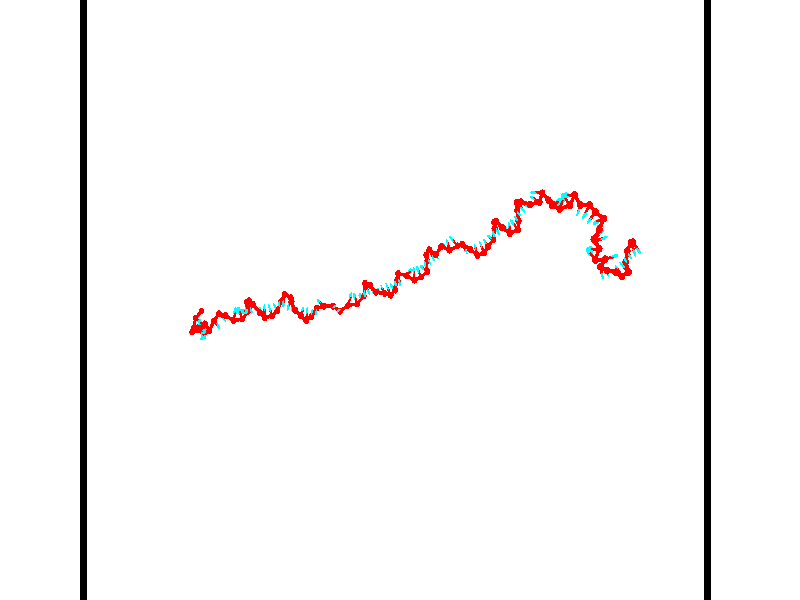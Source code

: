 // switches for output
#declare DRAW_BASES = 1; // possible values are 0, 1; only relevant for DNA ribbons
#declare DRAW_BASES_TYPE = 3; // possible values are 1, 2, 3; only relevant for DNA ribbons
#declare DRAW_FOG = 0; // set to 1 to enable fog

#include "colors.inc"

#include "transforms.inc"
background { rgb <1, 1, 1>}

#default {
   normal{
       ripples 0.25
       frequency 0.20
       turbulence 0.2
       lambda 5
   }
	finish {
		phong 0.1
		phong_size 40.
	}
}

// original window dimensions: 1024x640


// camera settings

camera {
	sky <-0, 1, 0>
	up <-0, 1, 0>
	right 1.6 * <0.99995, 0, 0.00999983>
	location <54.4867, 55, 106.329>
	look_at <55, 55, 55.0001>
	direction <0.513302, 0, -51.3289>
	angle 67.0682
}


# declare cpy_camera_pos = <54.4867, 55, 106.329>;
# if (DRAW_FOG = 1)
fog {
	fog_type 2
	up vnormalize(cpy_camera_pos)
	color rgbt<1,1,1,0.3>
	distance 1e-5
	fog_alt 3e-3
	fog_offset 88
}
# end


// LIGHTS

# declare lum = 6;
global_settings {
	ambient_light rgb lum * <0.05, 0.05, 0.05>
	max_trace_level 15
}# declare cpy_direct_light_amount = 0.25;
light_source
{	1000 * <-0.98995, -1, 1.00995>,
	rgb lum * cpy_direct_light_amount
	parallel
}

light_source
{	1000 * <0.98995, 1, -1.00995>,
	rgb lum * cpy_direct_light_amount
	parallel
}

// strand 0

// nucleotide -1

// particle -1
sphere {
	<36.752392, 54.147396, 50.520779> 0.250000
	pigment { color rgbt <1,0,0,0> }
	no_shadow
}
cylinder {
	<36.491127, 53.920242, 50.320427>,  <36.334366, 53.783951, 50.200214>, 0.100000
	pigment { color rgbt <1,0,0,0> }
	no_shadow
}
cylinder {
	<36.491127, 53.920242, 50.320427>,  <36.752392, 54.147396, 50.520779>, 0.100000
	pigment { color rgbt <1,0,0,0> }
	no_shadow
}

// particle -1
sphere {
	<36.491127, 53.920242, 50.320427> 0.100000
	pigment { color rgbt <1,0,0,0> }
	no_shadow
}
sphere {
	0, 1
	scale<0.080000,0.200000,0.300000>
	matrix <0.398580, -0.820266, 0.410240,
		-0.643824, 0.068315, 0.762118,
		-0.653166, -0.567887, -0.500878,
		36.295177, 53.749878, 50.170162>
	pigment { color rgbt <0,1,1,0> }
	no_shadow
}
cylinder {
	<36.366634, 53.628750, 51.016888>,  <36.752392, 54.147396, 50.520779>, 0.130000
	pigment { color rgbt <1,0,0,0> }
	no_shadow
}

// nucleotide -1

// particle -1
sphere {
	<36.366634, 53.628750, 51.016888> 0.250000
	pigment { color rgbt <1,0,0,0> }
	no_shadow
}
cylinder {
	<36.423473, 53.505577, 50.640594>,  <36.457577, 53.431675, 50.414818>, 0.100000
	pigment { color rgbt <1,0,0,0> }
	no_shadow
}
cylinder {
	<36.423473, 53.505577, 50.640594>,  <36.366634, 53.628750, 51.016888>, 0.100000
	pigment { color rgbt <1,0,0,0> }
	no_shadow
}

// particle -1
sphere {
	<36.423473, 53.505577, 50.640594> 0.100000
	pigment { color rgbt <1,0,0,0> }
	no_shadow
}
sphere {
	0, 1
	scale<0.080000,0.200000,0.300000>
	matrix <0.502755, -0.796216, 0.336566,
		-0.852670, -0.520786, 0.041673,
		0.142098, -0.307931, -0.940737,
		36.466103, 53.413197, 50.358372>
	pigment { color rgbt <0,1,1,0> }
	no_shadow
}
cylinder {
	<36.213013, 52.888359, 51.032486>,  <36.366634, 53.628750, 51.016888>, 0.130000
	pigment { color rgbt <1,0,0,0> }
	no_shadow
}

// nucleotide -1

// particle -1
sphere {
	<36.213013, 52.888359, 51.032486> 0.250000
	pigment { color rgbt <1,0,0,0> }
	no_shadow
}
cylinder {
	<36.444416, 53.019348, 50.733665>,  <36.583260, 53.097942, 50.554375>, 0.100000
	pigment { color rgbt <1,0,0,0> }
	no_shadow
}
cylinder {
	<36.444416, 53.019348, 50.733665>,  <36.213013, 52.888359, 51.032486>, 0.100000
	pigment { color rgbt <1,0,0,0> }
	no_shadow
}

// particle -1
sphere {
	<36.444416, 53.019348, 50.733665> 0.100000
	pigment { color rgbt <1,0,0,0> }
	no_shadow
}
sphere {
	0, 1
	scale<0.080000,0.200000,0.300000>
	matrix <0.489157, -0.872189, -0.003523,
		-0.652724, -0.363388, -0.664756,
		0.578513, 0.327469, -0.747052,
		36.617970, 53.117588, 50.509548>
	pigment { color rgbt <0,1,1,0> }
	no_shadow
}
cylinder {
	<36.334118, 52.612213, 51.829727>,  <36.213013, 52.888359, 51.032486>, 0.130000
	pigment { color rgbt <1,0,0,0> }
	no_shadow
}

// nucleotide -1

// particle -1
sphere {
	<36.334118, 52.612213, 51.829727> 0.250000
	pigment { color rgbt <1,0,0,0> }
	no_shadow
}
cylinder {
	<36.130650, 52.541634, 51.492653>,  <36.008568, 52.499287, 51.290409>, 0.100000
	pigment { color rgbt <1,0,0,0> }
	no_shadow
}
cylinder {
	<36.130650, 52.541634, 51.492653>,  <36.334118, 52.612213, 51.829727>, 0.100000
	pigment { color rgbt <1,0,0,0> }
	no_shadow
}

// particle -1
sphere {
	<36.130650, 52.541634, 51.492653> 0.100000
	pigment { color rgbt <1,0,0,0> }
	no_shadow
}
sphere {
	0, 1
	scale<0.080000,0.200000,0.300000>
	matrix <0.631230, 0.589184, -0.504392,
		0.585495, -0.788498, -0.188322,
		-0.508668, -0.176445, -0.842689,
		35.978050, 52.488701, 51.239845>
	pigment { color rgbt <0,1,1,0> }
	no_shadow
}
cylinder {
	<37.067341, 52.783390, 51.987286>,  <36.334118, 52.612213, 51.829727>, 0.130000
	pigment { color rgbt <1,0,0,0> }
	no_shadow
}

// nucleotide -1

// particle -1
sphere {
	<37.067341, 52.783390, 51.987286> 0.250000
	pigment { color rgbt <1,0,0,0> }
	no_shadow
}
cylinder {
	<37.295265, 52.506332, 52.164169>,  <37.432022, 52.340096, 52.270302>, 0.100000
	pigment { color rgbt <1,0,0,0> }
	no_shadow
}
cylinder {
	<37.295265, 52.506332, 52.164169>,  <37.067341, 52.783390, 51.987286>, 0.100000
	pigment { color rgbt <1,0,0,0> }
	no_shadow
}

// particle -1
sphere {
	<37.295265, 52.506332, 52.164169> 0.100000
	pigment { color rgbt <1,0,0,0> }
	no_shadow
}
sphere {
	0, 1
	scale<0.080000,0.200000,0.300000>
	matrix <0.380097, 0.699243, 0.605463,
		-0.728585, -0.176918, 0.661712,
		0.569815, -0.692646, 0.442212,
		37.466209, 52.298538, 52.296833>
	pigment { color rgbt <0,1,1,0> }
	no_shadow
}
cylinder {
	<36.943344, 52.785500, 52.662937>,  <37.067341, 52.783390, 51.987286>, 0.130000
	pigment { color rgbt <1,0,0,0> }
	no_shadow
}

// nucleotide -1

// particle -1
sphere {
	<36.943344, 52.785500, 52.662937> 0.250000
	pigment { color rgbt <1,0,0,0> }
	no_shadow
}
cylinder {
	<37.328609, 52.685024, 52.624527>,  <37.559769, 52.624741, 52.601482>, 0.100000
	pigment { color rgbt <1,0,0,0> }
	no_shadow
}
cylinder {
	<37.328609, 52.685024, 52.624527>,  <36.943344, 52.785500, 52.662937>, 0.100000
	pigment { color rgbt <1,0,0,0> }
	no_shadow
}

// particle -1
sphere {
	<37.328609, 52.685024, 52.624527> 0.100000
	pigment { color rgbt <1,0,0,0> }
	no_shadow
}
sphere {
	0, 1
	scale<0.080000,0.200000,0.300000>
	matrix <0.250245, 0.706496, 0.661997,
		-0.098445, -0.661641, 0.743330,
		0.963165, -0.251185, -0.096021,
		37.617558, 52.609669, 52.595722>
	pigment { color rgbt <0,1,1,0> }
	no_shadow
}
cylinder {
	<37.255642, 52.873878, 53.271248>,  <36.943344, 52.785500, 52.662937>, 0.130000
	pigment { color rgbt <1,0,0,0> }
	no_shadow
}

// nucleotide -1

// particle -1
sphere {
	<37.255642, 52.873878, 53.271248> 0.250000
	pigment { color rgbt <1,0,0,0> }
	no_shadow
}
cylinder {
	<37.560303, 52.882542, 53.012199>,  <37.743099, 52.887741, 52.856770>, 0.100000
	pigment { color rgbt <1,0,0,0> }
	no_shadow
}
cylinder {
	<37.560303, 52.882542, 53.012199>,  <37.255642, 52.873878, 53.271248>, 0.100000
	pigment { color rgbt <1,0,0,0> }
	no_shadow
}

// particle -1
sphere {
	<37.560303, 52.882542, 53.012199> 0.100000
	pigment { color rgbt <1,0,0,0> }
	no_shadow
}
sphere {
	0, 1
	scale<0.080000,0.200000,0.300000>
	matrix <0.398146, 0.772885, 0.494094,
		0.511239, -0.634177, 0.580047,
		0.761652, 0.021657, -0.647624,
		37.788799, 52.889038, 52.817913>
	pigment { color rgbt <0,1,1,0> }
	no_shadow
}
cylinder {
	<37.940140, 53.260456, 53.367455>,  <37.255642, 52.873878, 53.271248>, 0.130000
	pigment { color rgbt <1,0,0,0> }
	no_shadow
}

// nucleotide -1

// particle -1
sphere {
	<37.940140, 53.260456, 53.367455> 0.250000
	pigment { color rgbt <1,0,0,0> }
	no_shadow
}
cylinder {
	<37.630287, 53.323746, 53.122536>,  <37.444378, 53.361721, 52.975582>, 0.100000
	pigment { color rgbt <1,0,0,0> }
	no_shadow
}
cylinder {
	<37.630287, 53.323746, 53.122536>,  <37.940140, 53.260456, 53.367455>, 0.100000
	pigment { color rgbt <1,0,0,0> }
	no_shadow
}

// particle -1
sphere {
	<37.630287, 53.323746, 53.122536> 0.100000
	pigment { color rgbt <1,0,0,0> }
	no_shadow
}
sphere {
	0, 1
	scale<0.080000,0.200000,0.300000>
	matrix <-0.603321, -0.475178, 0.640476,
		-0.189612, 0.865546, 0.463548,
		-0.774630, 0.158226, -0.612302,
		37.397900, 53.371212, 52.938847>
	pigment { color rgbt <0,1,1,0> }
	no_shadow
}
cylinder {
	<38.441242, 52.776039, 53.685284>,  <37.940140, 53.260456, 53.367455>, 0.130000
	pigment { color rgbt <1,0,0,0> }
	no_shadow
}

// nucleotide -1

// particle -1
sphere {
	<38.441242, 52.776039, 53.685284> 0.250000
	pigment { color rgbt <1,0,0,0> }
	no_shadow
}
cylinder {
	<38.142883, 52.513954, 53.733185>,  <37.963867, 52.356705, 53.761925>, 0.100000
	pigment { color rgbt <1,0,0,0> }
	no_shadow
}
cylinder {
	<38.142883, 52.513954, 53.733185>,  <38.441242, 52.776039, 53.685284>, 0.100000
	pigment { color rgbt <1,0,0,0> }
	no_shadow
}

// particle -1
sphere {
	<38.142883, 52.513954, 53.733185> 0.100000
	pigment { color rgbt <1,0,0,0> }
	no_shadow
}
sphere {
	0, 1
	scale<0.080000,0.200000,0.300000>
	matrix <-0.472362, 0.647119, 0.598424,
		-0.469590, 0.389792, -0.792179,
		-0.745895, -0.655209, 0.119757,
		37.919113, 52.317390, 53.769112>
	pigment { color rgbt <0,1,1,0> }
	no_shadow
}
cylinder {
	<38.761082, 53.459877, 53.508404>,  <38.441242, 52.776039, 53.685284>, 0.130000
	pigment { color rgbt <1,0,0,0> }
	no_shadow
}

// nucleotide -1

// particle -1
sphere {
	<38.761082, 53.459877, 53.508404> 0.250000
	pigment { color rgbt <1,0,0,0> }
	no_shadow
}
cylinder {
	<39.039738, 53.258030, 53.712387>,  <39.206932, 53.136921, 53.834778>, 0.100000
	pigment { color rgbt <1,0,0,0> }
	no_shadow
}
cylinder {
	<39.039738, 53.258030, 53.712387>,  <38.761082, 53.459877, 53.508404>, 0.100000
	pigment { color rgbt <1,0,0,0> }
	no_shadow
}

// particle -1
sphere {
	<39.039738, 53.258030, 53.712387> 0.100000
	pigment { color rgbt <1,0,0,0> }
	no_shadow
}
sphere {
	0, 1
	scale<0.080000,0.200000,0.300000>
	matrix <-0.698076, -0.312836, 0.644068,
		-0.165476, -0.804671, -0.570195,
		0.696640, -0.504617, 0.509955,
		39.248730, 53.106644, 53.865372>
	pigment { color rgbt <0,1,1,0> }
	no_shadow
}
cylinder {
	<39.100464, 53.991207, 53.106922>,  <38.761082, 53.459877, 53.508404>, 0.130000
	pigment { color rgbt <1,0,0,0> }
	no_shadow
}

// nucleotide -1

// particle -1
sphere {
	<39.100464, 53.991207, 53.106922> 0.250000
	pigment { color rgbt <1,0,0,0> }
	no_shadow
}
cylinder {
	<39.256065, 53.768967, 52.812988>,  <39.349426, 53.635620, 52.636627>, 0.100000
	pigment { color rgbt <1,0,0,0> }
	no_shadow
}
cylinder {
	<39.256065, 53.768967, 52.812988>,  <39.100464, 53.991207, 53.106922>, 0.100000
	pigment { color rgbt <1,0,0,0> }
	no_shadow
}

// particle -1
sphere {
	<39.256065, 53.768967, 52.812988> 0.100000
	pigment { color rgbt <1,0,0,0> }
	no_shadow
}
sphere {
	0, 1
	scale<0.080000,0.200000,0.300000>
	matrix <0.800136, 0.599097, -0.029402,
		0.456573, -0.576530, 0.677610,
		0.389002, -0.555605, -0.734834,
		39.372765, 53.602283, 52.592537>
	pigment { color rgbt <0,1,1,0> }
	no_shadow
}
cylinder {
	<39.739182, 53.873859, 53.354759>,  <39.100464, 53.991207, 53.106922>, 0.130000
	pigment { color rgbt <1,0,0,0> }
	no_shadow
}

// nucleotide -1

// particle -1
sphere {
	<39.739182, 53.873859, 53.354759> 0.250000
	pigment { color rgbt <1,0,0,0> }
	no_shadow
}
cylinder {
	<39.729977, 53.845276, 52.955887>,  <39.724453, 53.828125, 52.716564>, 0.100000
	pigment { color rgbt <1,0,0,0> }
	no_shadow
}
cylinder {
	<39.729977, 53.845276, 52.955887>,  <39.739182, 53.873859, 53.354759>, 0.100000
	pigment { color rgbt <1,0,0,0> }
	no_shadow
}

// particle -1
sphere {
	<39.729977, 53.845276, 52.955887> 0.100000
	pigment { color rgbt <1,0,0,0> }
	no_shadow
}
sphere {
	0, 1
	scale<0.080000,0.200000,0.300000>
	matrix <0.948391, 0.313980, -0.044388,
		0.316266, -0.946736, 0.060546,
		-0.023013, -0.071460, -0.997178,
		39.723072, 53.823837, 52.656734>
	pigment { color rgbt <0,1,1,0> }
	no_shadow
}
cylinder {
	<40.430416, 53.491074, 53.313190>,  <39.739182, 53.873859, 53.354759>, 0.130000
	pigment { color rgbt <1,0,0,0> }
	no_shadow
}

// nucleotide -1

// particle -1
sphere {
	<40.430416, 53.491074, 53.313190> 0.250000
	pigment { color rgbt <1,0,0,0> }
	no_shadow
}
cylinder {
	<40.510731, 53.877609, 53.248859>,  <40.558918, 54.109531, 53.210262>, 0.100000
	pigment { color rgbt <1,0,0,0> }
	no_shadow
}
cylinder {
	<40.510731, 53.877609, 53.248859>,  <40.430416, 53.491074, 53.313190>, 0.100000
	pigment { color rgbt <1,0,0,0> }
	no_shadow
}

// particle -1
sphere {
	<40.510731, 53.877609, 53.248859> 0.100000
	pigment { color rgbt <1,0,0,0> }
	no_shadow
}
sphere {
	0, 1
	scale<0.080000,0.200000,0.300000>
	matrix <0.729075, -0.037751, 0.683392,
		0.654320, -0.254471, -0.712117,
		0.200787, 0.966343, -0.160827,
		40.570969, 54.167511, 53.200611>
	pigment { color rgbt <0,1,1,0> }
	no_shadow
}
cylinder {
	<41.194725, 53.607571, 53.261944>,  <40.430416, 53.491074, 53.313190>, 0.130000
	pigment { color rgbt <1,0,0,0> }
	no_shadow
}

// nucleotide -1

// particle -1
sphere {
	<41.194725, 53.607571, 53.261944> 0.250000
	pigment { color rgbt <1,0,0,0> }
	no_shadow
}
cylinder {
	<41.048344, 53.969524, 53.348904>,  <40.960514, 54.186695, 53.401077>, 0.100000
	pigment { color rgbt <1,0,0,0> }
	no_shadow
}
cylinder {
	<41.048344, 53.969524, 53.348904>,  <41.194725, 53.607571, 53.261944>, 0.100000
	pigment { color rgbt <1,0,0,0> }
	no_shadow
}

// particle -1
sphere {
	<41.048344, 53.969524, 53.348904> 0.100000
	pigment { color rgbt <1,0,0,0> }
	no_shadow
}
sphere {
	0, 1
	scale<0.080000,0.200000,0.300000>
	matrix <0.735803, 0.138309, 0.662922,
		0.569799, 0.402562, -0.716431,
		-0.365956, 0.904884, 0.217397,
		40.938557, 54.240990, 53.414124>
	pigment { color rgbt <0,1,1,0> }
	no_shadow
}
cylinder {
	<41.628635, 54.181843, 52.970219>,  <41.194725, 53.607571, 53.261944>, 0.130000
	pigment { color rgbt <1,0,0,0> }
	no_shadow
}

// nucleotide -1

// particle -1
sphere {
	<41.628635, 54.181843, 52.970219> 0.250000
	pigment { color rgbt <1,0,0,0> }
	no_shadow
}
cylinder {
	<41.467957, 54.182995, 53.336525>,  <41.371552, 54.183685, 53.556309>, 0.100000
	pigment { color rgbt <1,0,0,0> }
	no_shadow
}
cylinder {
	<41.467957, 54.182995, 53.336525>,  <41.628635, 54.181843, 52.970219>, 0.100000
	pigment { color rgbt <1,0,0,0> }
	no_shadow
}

// particle -1
sphere {
	<41.467957, 54.182995, 53.336525> 0.100000
	pigment { color rgbt <1,0,0,0> }
	no_shadow
}
sphere {
	0, 1
	scale<0.080000,0.200000,0.300000>
	matrix <0.912318, 0.088043, 0.399904,
		-0.079474, 0.996113, -0.037995,
		-0.401695, 0.002882, 0.915769,
		41.347446, 54.183861, 53.611256>
	pigment { color rgbt <0,1,1,0> }
	no_shadow
}
cylinder {
	<41.638329, 54.841091, 53.449093>,  <41.628635, 54.181843, 52.970219>, 0.130000
	pigment { color rgbt <1,0,0,0> }
	no_shadow
}

// nucleotide -1

// particle -1
sphere {
	<41.638329, 54.841091, 53.449093> 0.250000
	pigment { color rgbt <1,0,0,0> }
	no_shadow
}
cylinder {
	<41.648808, 54.493851, 53.647369>,  <41.655094, 54.285507, 53.766335>, 0.100000
	pigment { color rgbt <1,0,0,0> }
	no_shadow
}
cylinder {
	<41.648808, 54.493851, 53.647369>,  <41.638329, 54.841091, 53.449093>, 0.100000
	pigment { color rgbt <1,0,0,0> }
	no_shadow
}

// particle -1
sphere {
	<41.648808, 54.493851, 53.647369> 0.100000
	pigment { color rgbt <1,0,0,0> }
	no_shadow
}
sphere {
	0, 1
	scale<0.080000,0.200000,0.300000>
	matrix <0.909951, 0.226011, 0.347717,
		-0.413887, 0.441944, 0.795854,
		0.026201, -0.868104, 0.495690,
		41.656670, 54.233421, 53.796078>
	pigment { color rgbt <0,1,1,0> }
	no_shadow
}
cylinder {
	<41.987537, 54.936230, 54.171654>,  <41.638329, 54.841091, 53.449093>, 0.130000
	pigment { color rgbt <1,0,0,0> }
	no_shadow
}

// nucleotide -1

// particle -1
sphere {
	<41.987537, 54.936230, 54.171654> 0.250000
	pigment { color rgbt <1,0,0,0> }
	no_shadow
}
cylinder {
	<42.065193, 54.565315, 54.043625>,  <42.111786, 54.342766, 53.966808>, 0.100000
	pigment { color rgbt <1,0,0,0> }
	no_shadow
}
cylinder {
	<42.065193, 54.565315, 54.043625>,  <41.987537, 54.936230, 54.171654>, 0.100000
	pigment { color rgbt <1,0,0,0> }
	no_shadow
}

// particle -1
sphere {
	<42.065193, 54.565315, 54.043625> 0.100000
	pigment { color rgbt <1,0,0,0> }
	no_shadow
}
sphere {
	0, 1
	scale<0.080000,0.200000,0.300000>
	matrix <0.980966, 0.184804, 0.059612,
		0.003873, -0.325551, 0.945517,
		0.194142, -0.927289, -0.320070,
		42.123436, 54.287128, 53.947605>
	pigment { color rgbt <0,1,1,0> }
	no_shadow
}
cylinder {
	<42.417721, 54.692650, 54.614975>,  <41.987537, 54.936230, 54.171654>, 0.130000
	pigment { color rgbt <1,0,0,0> }
	no_shadow
}

// nucleotide -1

// particle -1
sphere {
	<42.417721, 54.692650, 54.614975> 0.250000
	pigment { color rgbt <1,0,0,0> }
	no_shadow
}
cylinder {
	<42.465839, 54.530708, 54.252403>,  <42.494713, 54.433544, 54.034859>, 0.100000
	pigment { color rgbt <1,0,0,0> }
	no_shadow
}
cylinder {
	<42.465839, 54.530708, 54.252403>,  <42.417721, 54.692650, 54.614975>, 0.100000
	pigment { color rgbt <1,0,0,0> }
	no_shadow
}

// particle -1
sphere {
	<42.465839, 54.530708, 54.252403> 0.100000
	pigment { color rgbt <1,0,0,0> }
	no_shadow
}
sphere {
	0, 1
	scale<0.080000,0.200000,0.300000>
	matrix <0.989076, 0.127225, 0.074442,
		0.085183, -0.905488, 0.415735,
		0.120299, -0.404853, -0.906434,
		42.501930, 54.409252, 53.980473>
	pigment { color rgbt <0,1,1,0> }
	no_shadow
}
cylinder {
	<43.017635, 54.112171, 54.622322>,  <42.417721, 54.692650, 54.614975>, 0.130000
	pigment { color rgbt <1,0,0,0> }
	no_shadow
}

// nucleotide -1

// particle -1
sphere {
	<43.017635, 54.112171, 54.622322> 0.250000
	pigment { color rgbt <1,0,0,0> }
	no_shadow
}
cylinder {
	<42.936321, 54.228767, 54.248432>,  <42.887535, 54.298725, 54.024097>, 0.100000
	pigment { color rgbt <1,0,0,0> }
	no_shadow
}
cylinder {
	<42.936321, 54.228767, 54.248432>,  <43.017635, 54.112171, 54.622322>, 0.100000
	pigment { color rgbt <1,0,0,0> }
	no_shadow
}

// particle -1
sphere {
	<42.936321, 54.228767, 54.248432> 0.100000
	pigment { color rgbt <1,0,0,0> }
	no_shadow
}
sphere {
	0, 1
	scale<0.080000,0.200000,0.300000>
	matrix <0.976037, -0.015376, -0.217063,
		-0.077645, -0.956450, -0.281381,
		-0.203283, 0.291492, -0.934724,
		42.875336, 54.316216, 53.968014>
	pigment { color rgbt <0,1,1,0> }
	no_shadow
}
cylinder {
	<43.327232, 53.724110, 54.046814>,  <43.017635, 54.112171, 54.622322>, 0.130000
	pigment { color rgbt <1,0,0,0> }
	no_shadow
}

// nucleotide -1

// particle -1
sphere {
	<43.327232, 53.724110, 54.046814> 0.250000
	pigment { color rgbt <1,0,0,0> }
	no_shadow
}
cylinder {
	<43.291172, 54.116486, 53.977955>,  <43.269535, 54.351910, 53.936638>, 0.100000
	pigment { color rgbt <1,0,0,0> }
	no_shadow
}
cylinder {
	<43.291172, 54.116486, 53.977955>,  <43.327232, 53.724110, 54.046814>, 0.100000
	pigment { color rgbt <1,0,0,0> }
	no_shadow
}

// particle -1
sphere {
	<43.291172, 54.116486, 53.977955> 0.100000
	pigment { color rgbt <1,0,0,0> }
	no_shadow
}
sphere {
	0, 1
	scale<0.080000,0.200000,0.300000>
	matrix <0.973443, 0.050266, -0.223345,
		-0.210434, -0.187714, -0.959417,
		-0.090151, 0.980937, -0.172151,
		43.264126, 54.410767, 53.926308>
	pigment { color rgbt <0,1,1,0> }
	no_shadow
}
cylinder {
	<43.828465, 53.832119, 53.484116>,  <43.327232, 53.724110, 54.046814>, 0.130000
	pigment { color rgbt <1,0,0,0> }
	no_shadow
}

// nucleotide -1

// particle -1
sphere {
	<43.828465, 53.832119, 53.484116> 0.250000
	pigment { color rgbt <1,0,0,0> }
	no_shadow
}
cylinder {
	<43.746773, 54.171505, 53.679420>,  <43.697758, 54.375137, 53.796604>, 0.100000
	pigment { color rgbt <1,0,0,0> }
	no_shadow
}
cylinder {
	<43.746773, 54.171505, 53.679420>,  <43.828465, 53.832119, 53.484116>, 0.100000
	pigment { color rgbt <1,0,0,0> }
	no_shadow
}

// particle -1
sphere {
	<43.746773, 54.171505, 53.679420> 0.100000
	pigment { color rgbt <1,0,0,0> }
	no_shadow
}
sphere {
	0, 1
	scale<0.080000,0.200000,0.300000>
	matrix <0.963575, 0.262212, -0.052620,
		-0.172674, 0.459728, -0.871111,
		-0.204225, 0.848467, 0.488259,
		43.685505, 54.426044, 53.825897>
	pigment { color rgbt <0,1,1,0> }
	no_shadow
}
cylinder {
	<44.233437, 54.236271, 53.139240>,  <43.828465, 53.832119, 53.484116>, 0.130000
	pigment { color rgbt <1,0,0,0> }
	no_shadow
}

// nucleotide -1

// particle -1
sphere {
	<44.233437, 54.236271, 53.139240> 0.250000
	pigment { color rgbt <1,0,0,0> }
	no_shadow
}
cylinder {
	<44.158085, 54.429558, 53.481239>,  <44.112873, 54.545528, 53.686440>, 0.100000
	pigment { color rgbt <1,0,0,0> }
	no_shadow
}
cylinder {
	<44.158085, 54.429558, 53.481239>,  <44.233437, 54.236271, 53.139240>, 0.100000
	pigment { color rgbt <1,0,0,0> }
	no_shadow
}

// particle -1
sphere {
	<44.158085, 54.429558, 53.481239> 0.100000
	pigment { color rgbt <1,0,0,0> }
	no_shadow
}
sphere {
	0, 1
	scale<0.080000,0.200000,0.300000>
	matrix <0.929459, 0.368907, -0.003710,
		-0.317207, 0.793984, -0.518622,
		-0.188378, 0.483215, 0.854995,
		44.101570, 54.574524, 53.737740>
	pigment { color rgbt <0,1,1,0> }
	no_shadow
}
cylinder {
	<44.549351, 54.889492, 53.093822>,  <44.233437, 54.236271, 53.139240>, 0.130000
	pigment { color rgbt <1,0,0,0> }
	no_shadow
}

// nucleotide -1

// particle -1
sphere {
	<44.549351, 54.889492, 53.093822> 0.250000
	pigment { color rgbt <1,0,0,0> }
	no_shadow
}
cylinder {
	<44.534103, 54.783901, 53.479332>,  <44.524956, 54.720547, 53.710640>, 0.100000
	pigment { color rgbt <1,0,0,0> }
	no_shadow
}
cylinder {
	<44.534103, 54.783901, 53.479332>,  <44.549351, 54.889492, 53.093822>, 0.100000
	pigment { color rgbt <1,0,0,0> }
	no_shadow
}

// particle -1
sphere {
	<44.534103, 54.783901, 53.479332> 0.100000
	pigment { color rgbt <1,0,0,0> }
	no_shadow
}
sphere {
	0, 1
	scale<0.080000,0.200000,0.300000>
	matrix <0.982953, 0.163692, 0.083711,
		-0.179860, 0.950538, 0.253236,
		-0.038118, -0.263976, 0.963776,
		44.522667, 54.704708, 53.768463>
	pigment { color rgbt <0,1,1,0> }
	no_shadow
}
cylinder {
	<44.959888, 55.410809, 53.606434>,  <44.549351, 54.889492, 53.093822>, 0.130000
	pigment { color rgbt <1,0,0,0> }
	no_shadow
}

// nucleotide -1

// particle -1
sphere {
	<44.959888, 55.410809, 53.606434> 0.250000
	pigment { color rgbt <1,0,0,0> }
	no_shadow
}
cylinder {
	<44.925335, 55.035606, 53.740707>,  <44.904602, 54.810486, 53.821270>, 0.100000
	pigment { color rgbt <1,0,0,0> }
	no_shadow
}
cylinder {
	<44.925335, 55.035606, 53.740707>,  <44.959888, 55.410809, 53.606434>, 0.100000
	pigment { color rgbt <1,0,0,0> }
	no_shadow
}

// particle -1
sphere {
	<44.925335, 55.035606, 53.740707> 0.100000
	pigment { color rgbt <1,0,0,0> }
	no_shadow
}
sphere {
	0, 1
	scale<0.080000,0.200000,0.300000>
	matrix <0.937798, 0.037170, 0.345187,
		-0.336265, 0.344618, 0.876450,
		-0.086380, -0.938007, 0.335681,
		44.899422, 54.754204, 53.841412>
	pigment { color rgbt <0,1,1,0> }
	no_shadow
}
cylinder {
	<45.537075, 55.164310, 53.901596>,  <44.959888, 55.410809, 53.606434>, 0.130000
	pigment { color rgbt <1,0,0,0> }
	no_shadow
}

// nucleotide -1

// particle -1
sphere {
	<45.537075, 55.164310, 53.901596> 0.250000
	pigment { color rgbt <1,0,0,0> }
	no_shadow
}
cylinder {
	<45.428013, 54.792812, 54.002068>,  <45.362576, 54.569912, 54.062351>, 0.100000
	pigment { color rgbt <1,0,0,0> }
	no_shadow
}
cylinder {
	<45.428013, 54.792812, 54.002068>,  <45.537075, 55.164310, 53.901596>, 0.100000
	pigment { color rgbt <1,0,0,0> }
	no_shadow
}

// particle -1
sphere {
	<45.428013, 54.792812, 54.002068> 0.100000
	pigment { color rgbt <1,0,0,0> }
	no_shadow
}
sphere {
	0, 1
	scale<0.080000,0.200000,0.300000>
	matrix <0.946003, -0.211214, 0.245901,
		-0.175328, 0.304658, 0.936186,
		-0.272651, -0.928748, 0.251176,
		45.346218, 54.514187, 54.077419>
	pigment { color rgbt <0,1,1,0> }
	no_shadow
}
cylinder {
	<45.737480, 54.886715, 54.638969>,  <45.537075, 55.164310, 53.901596>, 0.130000
	pigment { color rgbt <1,0,0,0> }
	no_shadow
}

// nucleotide -1

// particle -1
sphere {
	<45.737480, 54.886715, 54.638969> 0.250000
	pigment { color rgbt <1,0,0,0> }
	no_shadow
}
cylinder {
	<45.719807, 54.615318, 54.345657>,  <45.709202, 54.452480, 54.169670>, 0.100000
	pigment { color rgbt <1,0,0,0> }
	no_shadow
}
cylinder {
	<45.719807, 54.615318, 54.345657>,  <45.737480, 54.886715, 54.638969>, 0.100000
	pigment { color rgbt <1,0,0,0> }
	no_shadow
}

// particle -1
sphere {
	<45.719807, 54.615318, 54.345657> 0.100000
	pigment { color rgbt <1,0,0,0> }
	no_shadow
}
sphere {
	0, 1
	scale<0.080000,0.200000,0.300000>
	matrix <0.976092, -0.185680, 0.112994,
		-0.212821, -0.710754, 0.670474,
		-0.044183, -0.678492, -0.733278,
		45.706551, 54.411770, 54.125675>
	pigment { color rgbt <0,1,1,0> }
	no_shadow
}
cylinder {
	<46.047443, 54.274181, 54.833771>,  <45.737480, 54.886715, 54.638969>, 0.130000
	pigment { color rgbt <1,0,0,0> }
	no_shadow
}

// nucleotide -1

// particle -1
sphere {
	<46.047443, 54.274181, 54.833771> 0.250000
	pigment { color rgbt <1,0,0,0> }
	no_shadow
}
cylinder {
	<46.095097, 54.306583, 54.437943>,  <46.123688, 54.326023, 54.200447>, 0.100000
	pigment { color rgbt <1,0,0,0> }
	no_shadow
}
cylinder {
	<46.095097, 54.306583, 54.437943>,  <46.047443, 54.274181, 54.833771>, 0.100000
	pigment { color rgbt <1,0,0,0> }
	no_shadow
}

// particle -1
sphere {
	<46.095097, 54.306583, 54.437943> 0.100000
	pigment { color rgbt <1,0,0,0> }
	no_shadow
}
sphere {
	0, 1
	scale<0.080000,0.200000,0.300000>
	matrix <0.992515, 0.017266, 0.120900,
		0.026879, -0.996564, -0.078338,
		0.119132, 0.081002, -0.989569,
		46.130836, 54.330883, 54.141071>
	pigment { color rgbt <0,1,1,0> }
	no_shadow
}
cylinder {
	<46.536354, 53.868355, 54.675991>,  <46.047443, 54.274181, 54.833771>, 0.130000
	pigment { color rgbt <1,0,0,0> }
	no_shadow
}

// nucleotide -1

// particle -1
sphere {
	<46.536354, 53.868355, 54.675991> 0.250000
	pigment { color rgbt <1,0,0,0> }
	no_shadow
}
cylinder {
	<46.580204, 54.111214, 54.361195>,  <46.606514, 54.256927, 54.172318>, 0.100000
	pigment { color rgbt <1,0,0,0> }
	no_shadow
}
cylinder {
	<46.580204, 54.111214, 54.361195>,  <46.536354, 53.868355, 54.675991>, 0.100000
	pigment { color rgbt <1,0,0,0> }
	no_shadow
}

// particle -1
sphere {
	<46.580204, 54.111214, 54.361195> 0.100000
	pigment { color rgbt <1,0,0,0> }
	no_shadow
}
sphere {
	0, 1
	scale<0.080000,0.200000,0.300000>
	matrix <0.978530, 0.073110, 0.192703,
		0.174535, -0.791221, -0.586094,
		0.109622, 0.607144, -0.786994,
		46.613091, 54.293358, 54.125095>
	pigment { color rgbt <0,1,1,0> }
	no_shadow
}
cylinder {
	<46.937660, 53.524406, 54.300240>,  <46.536354, 53.868355, 54.675991>, 0.130000
	pigment { color rgbt <1,0,0,0> }
	no_shadow
}

// nucleotide -1

// particle -1
sphere {
	<46.937660, 53.524406, 54.300240> 0.250000
	pigment { color rgbt <1,0,0,0> }
	no_shadow
}
cylinder {
	<46.968250, 53.918327, 54.237862>,  <46.986603, 54.154678, 54.200436>, 0.100000
	pigment { color rgbt <1,0,0,0> }
	no_shadow
}
cylinder {
	<46.968250, 53.918327, 54.237862>,  <46.937660, 53.524406, 54.300240>, 0.100000
	pigment { color rgbt <1,0,0,0> }
	no_shadow
}

// particle -1
sphere {
	<46.968250, 53.918327, 54.237862> 0.100000
	pigment { color rgbt <1,0,0,0> }
	no_shadow
}
sphere {
	0, 1
	scale<0.080000,0.200000,0.300000>
	matrix <0.996246, -0.081834, -0.028247,
		-0.040579, -0.153195, -0.987363,
		0.076473, 0.984802, -0.155941,
		46.991192, 54.213768, 54.191078>
	pigment { color rgbt <0,1,1,0> }
	no_shadow
}
cylinder {
	<47.275536, 53.790798, 53.616764>,  <46.937660, 53.524406, 54.300240>, 0.130000
	pigment { color rgbt <1,0,0,0> }
	no_shadow
}

// nucleotide -1

// particle -1
sphere {
	<47.275536, 53.790798, 53.616764> 0.250000
	pigment { color rgbt <1,0,0,0> }
	no_shadow
}
cylinder {
	<47.351475, 53.983227, 53.959114>,  <47.397038, 54.098686, 54.164524>, 0.100000
	pigment { color rgbt <1,0,0,0> }
	no_shadow
}
cylinder {
	<47.351475, 53.983227, 53.959114>,  <47.275536, 53.790798, 53.616764>, 0.100000
	pigment { color rgbt <1,0,0,0> }
	no_shadow
}

// particle -1
sphere {
	<47.351475, 53.983227, 53.959114> 0.100000
	pigment { color rgbt <1,0,0,0> }
	no_shadow
}
sphere {
	0, 1
	scale<0.080000,0.200000,0.300000>
	matrix <0.950960, -0.306919, -0.038423,
		0.244201, 0.821200, -0.515749,
		0.189846, 0.481074, 0.855878,
		47.408428, 54.127548, 54.215878>
	pigment { color rgbt <0,1,1,0> }
	no_shadow
}
cylinder {
	<47.740021, 54.415459, 53.535851>,  <47.275536, 53.790798, 53.616764>, 0.130000
	pigment { color rgbt <1,0,0,0> }
	no_shadow
}

// nucleotide -1

// particle -1
sphere {
	<47.740021, 54.415459, 53.535851> 0.250000
	pigment { color rgbt <1,0,0,0> }
	no_shadow
}
cylinder {
	<47.760937, 54.246292, 53.897713>,  <47.773487, 54.144791, 54.114830>, 0.100000
	pigment { color rgbt <1,0,0,0> }
	no_shadow
}
cylinder {
	<47.760937, 54.246292, 53.897713>,  <47.740021, 54.415459, 53.535851>, 0.100000
	pigment { color rgbt <1,0,0,0> }
	no_shadow
}

// particle -1
sphere {
	<47.760937, 54.246292, 53.897713> 0.100000
	pigment { color rgbt <1,0,0,0> }
	no_shadow
}
sphere {
	0, 1
	scale<0.080000,0.200000,0.300000>
	matrix <0.978688, -0.158441, -0.130639,
		0.198585, 0.892208, 0.405621,
		0.052290, -0.422919, 0.904657,
		47.776623, 54.119415, 54.169109>
	pigment { color rgbt <0,1,1,0> }
	no_shadow
}
cylinder {
	<48.345440, 54.537975, 53.210651>,  <47.740021, 54.415459, 53.535851>, 0.130000
	pigment { color rgbt <1,0,0,0> }
	no_shadow
}

// nucleotide -1

// particle -1
sphere {
	<48.345440, 54.537975, 53.210651> 0.250000
	pigment { color rgbt <1,0,0,0> }
	no_shadow
}
cylinder {
	<48.062897, 54.723709, 52.996941>,  <47.893372, 54.835148, 52.868713>, 0.100000
	pigment { color rgbt <1,0,0,0> }
	no_shadow
}
cylinder {
	<48.062897, 54.723709, 52.996941>,  <48.345440, 54.537975, 53.210651>, 0.100000
	pigment { color rgbt <1,0,0,0> }
	no_shadow
}

// particle -1
sphere {
	<48.062897, 54.723709, 52.996941> 0.100000
	pigment { color rgbt <1,0,0,0> }
	no_shadow
}
sphere {
	0, 1
	scale<0.080000,0.200000,0.300000>
	matrix <-0.706683, -0.505944, 0.494591,
		-0.040660, 0.726923, 0.685514,
		-0.706361, 0.464331, -0.534276,
		47.850990, 54.863007, 52.836658>
	pigment { color rgbt <0,1,1,0> }
	no_shadow
}
cylinder {
	<49.126106, 54.547798, 53.187298>,  <48.345440, 54.537975, 53.210651>, 0.130000
	pigment { color rgbt <1,0,0,0> }
	no_shadow
}

// nucleotide -1

// particle -1
sphere {
	<49.126106, 54.547798, 53.187298> 0.250000
	pigment { color rgbt <1,0,0,0> }
	no_shadow
}
cylinder {
	<49.218945, 54.532631, 53.576080>,  <49.274647, 54.523529, 53.809349>, 0.100000
	pigment { color rgbt <1,0,0,0> }
	no_shadow
}
cylinder {
	<49.218945, 54.532631, 53.576080>,  <49.126106, 54.547798, 53.187298>, 0.100000
	pigment { color rgbt <1,0,0,0> }
	no_shadow
}

// particle -1
sphere {
	<49.218945, 54.532631, 53.576080> 0.100000
	pigment { color rgbt <1,0,0,0> }
	no_shadow
}
sphere {
	0, 1
	scale<0.080000,0.200000,0.300000>
	matrix <0.536316, -0.828636, -0.160396,
		0.811478, 0.558501, -0.171984,
		0.232094, -0.037920, 0.971954,
		49.288574, 54.521255, 53.867668>
	pigment { color rgbt <0,1,1,0> }
	no_shadow
}
cylinder {
	<49.741890, 54.176105, 53.152344>,  <49.126106, 54.547798, 53.187298>, 0.130000
	pigment { color rgbt <1,0,0,0> }
	no_shadow
}

// nucleotide -1

// particle -1
sphere {
	<49.741890, 54.176105, 53.152344> 0.250000
	pigment { color rgbt <1,0,0,0> }
	no_shadow
}
cylinder {
	<49.713867, 54.210953, 53.549835>,  <49.697052, 54.231861, 53.788330>, 0.100000
	pigment { color rgbt <1,0,0,0> }
	no_shadow
}
cylinder {
	<49.713867, 54.210953, 53.549835>,  <49.741890, 54.176105, 53.152344>, 0.100000
	pigment { color rgbt <1,0,0,0> }
	no_shadow
}

// particle -1
sphere {
	<49.713867, 54.210953, 53.549835> 0.100000
	pigment { color rgbt <1,0,0,0> }
	no_shadow
}
sphere {
	0, 1
	scale<0.080000,0.200000,0.300000>
	matrix <0.696114, -0.709258, 0.111254,
		0.714504, 0.699545, -0.010951,
		-0.070060, 0.087115, 0.993732,
		49.692848, 54.237087, 53.847954>
	pigment { color rgbt <0,1,1,0> }
	no_shadow
}
cylinder {
	<50.436001, 54.607117, 52.823395>,  <49.741890, 54.176105, 53.152344>, 0.130000
	pigment { color rgbt <1,0,0,0> }
	no_shadow
}

// nucleotide -1

// particle -1
sphere {
	<50.436001, 54.607117, 52.823395> 0.250000
	pigment { color rgbt <1,0,0,0> }
	no_shadow
}
cylinder {
	<50.555023, 54.986000, 52.775635>,  <50.626438, 55.213329, 52.746979>, 0.100000
	pigment { color rgbt <1,0,0,0> }
	no_shadow
}
cylinder {
	<50.555023, 54.986000, 52.775635>,  <50.436001, 54.607117, 52.823395>, 0.100000
	pigment { color rgbt <1,0,0,0> }
	no_shadow
}

// particle -1
sphere {
	<50.555023, 54.986000, 52.775635> 0.100000
	pigment { color rgbt <1,0,0,0> }
	no_shadow
}
sphere {
	0, 1
	scale<0.080000,0.200000,0.300000>
	matrix <0.779609, -0.168884, 0.603065,
		0.551063, -0.272533, -0.788705,
		0.297555, 0.947209, -0.119403,
		50.644291, 55.270164, 52.739815>
	pigment { color rgbt <0,1,1,0> }
	no_shadow
}
cylinder {
	<51.214001, 54.703644, 52.608089>,  <50.436001, 54.607117, 52.823395>, 0.130000
	pigment { color rgbt <1,0,0,0> }
	no_shadow
}

// nucleotide -1

// particle -1
sphere {
	<51.214001, 54.703644, 52.608089> 0.250000
	pigment { color rgbt <1,0,0,0> }
	no_shadow
}
cylinder {
	<51.105442, 55.019600, 52.828060>,  <51.040306, 55.209171, 52.960045>, 0.100000
	pigment { color rgbt <1,0,0,0> }
	no_shadow
}
cylinder {
	<51.105442, 55.019600, 52.828060>,  <51.214001, 54.703644, 52.608089>, 0.100000
	pigment { color rgbt <1,0,0,0> }
	no_shadow
}

// particle -1
sphere {
	<51.105442, 55.019600, 52.828060> 0.100000
	pigment { color rgbt <1,0,0,0> }
	no_shadow
}
sphere {
	0, 1
	scale<0.080000,0.200000,0.300000>
	matrix <0.848766, -0.072986, 0.523707,
		0.453807, 0.608894, -0.650621,
		-0.271396, 0.789887, 0.549930,
		51.024025, 55.256565, 52.993038>
	pigment { color rgbt <0,1,1,0> }
	no_shadow
}
cylinder {
	<51.795979, 55.291588, 52.466972>,  <51.214001, 54.703644, 52.608089>, 0.130000
	pigment { color rgbt <1,0,0,0> }
	no_shadow
}

// nucleotide -1

// particle -1
sphere {
	<51.795979, 55.291588, 52.466972> 0.250000
	pigment { color rgbt <1,0,0,0> }
	no_shadow
}
cylinder {
	<51.635540, 55.308548, 52.832993>,  <51.539276, 55.318726, 53.052605>, 0.100000
	pigment { color rgbt <1,0,0,0> }
	no_shadow
}
cylinder {
	<51.635540, 55.308548, 52.832993>,  <51.795979, 55.291588, 52.466972>, 0.100000
	pigment { color rgbt <1,0,0,0> }
	no_shadow
}

// particle -1
sphere {
	<51.635540, 55.308548, 52.832993> 0.100000
	pigment { color rgbt <1,0,0,0> }
	no_shadow
}
sphere {
	0, 1
	scale<0.080000,0.200000,0.300000>
	matrix <0.910143, -0.094669, 0.403333,
		0.103731, 0.994605, -0.000622,
		-0.401098, 0.042404, 0.915053,
		51.515209, 55.321270, 53.107510>
	pigment { color rgbt <0,1,1,0> }
	no_shadow
}
cylinder {
	<51.956173, 55.952988, 52.769234>,  <51.795979, 55.291588, 52.466972>, 0.130000
	pigment { color rgbt <1,0,0,0> }
	no_shadow
}

// nucleotide -1

// particle -1
sphere {
	<51.956173, 55.952988, 52.769234> 0.250000
	pigment { color rgbt <1,0,0,0> }
	no_shadow
}
cylinder {
	<51.930618, 55.668720, 53.049480>,  <51.915283, 55.498158, 53.217628>, 0.100000
	pigment { color rgbt <1,0,0,0> }
	no_shadow
}
cylinder {
	<51.930618, 55.668720, 53.049480>,  <51.956173, 55.952988, 52.769234>, 0.100000
	pigment { color rgbt <1,0,0,0> }
	no_shadow
}

// particle -1
sphere {
	<51.930618, 55.668720, 53.049480> 0.100000
	pigment { color rgbt <1,0,0,0> }
	no_shadow
}
sphere {
	0, 1
	scale<0.080000,0.200000,0.300000>
	matrix <0.940166, 0.192576, 0.281074,
		-0.334673, 0.676654, 0.655846,
		-0.063889, -0.710672, 0.700617,
		51.911453, 55.455517, 53.259666>
	pigment { color rgbt <0,1,1,0> }
	no_shadow
}
cylinder {
	<51.958054, 56.217274, 53.522820>,  <51.956173, 55.952988, 52.769234>, 0.130000
	pigment { color rgbt <1,0,0,0> }
	no_shadow
}

// nucleotide -1

// particle -1
sphere {
	<51.958054, 56.217274, 53.522820> 0.250000
	pigment { color rgbt <1,0,0,0> }
	no_shadow
}
cylinder {
	<52.129536, 55.862522, 53.453945>,  <52.232426, 55.649670, 53.412621>, 0.100000
	pigment { color rgbt <1,0,0,0> }
	no_shadow
}
cylinder {
	<52.129536, 55.862522, 53.453945>,  <51.958054, 56.217274, 53.522820>, 0.100000
	pigment { color rgbt <1,0,0,0> }
	no_shadow
}

// particle -1
sphere {
	<52.129536, 55.862522, 53.453945> 0.100000
	pigment { color rgbt <1,0,0,0> }
	no_shadow
}
sphere {
	0, 1
	scale<0.080000,0.200000,0.300000>
	matrix <0.898859, 0.399539, 0.180060,
		-0.090895, -0.231966, 0.968468,
		0.428709, -0.886882, -0.172189,
		52.258148, 55.596458, 53.402290>
	pigment { color rgbt <0,1,1,0> }
	no_shadow
}
cylinder {
	<52.414139, 56.074837, 54.027008>,  <51.958054, 56.217274, 53.522820>, 0.130000
	pigment { color rgbt <1,0,0,0> }
	no_shadow
}

// nucleotide -1

// particle -1
sphere {
	<52.414139, 56.074837, 54.027008> 0.250000
	pigment { color rgbt <1,0,0,0> }
	no_shadow
}
cylinder {
	<52.548794, 55.834961, 53.736618>,  <52.629585, 55.691036, 53.562382>, 0.100000
	pigment { color rgbt <1,0,0,0> }
	no_shadow
}
cylinder {
	<52.548794, 55.834961, 53.736618>,  <52.414139, 56.074837, 54.027008>, 0.100000
	pigment { color rgbt <1,0,0,0> }
	no_shadow
}

// particle -1
sphere {
	<52.548794, 55.834961, 53.736618> 0.100000
	pigment { color rgbt <1,0,0,0> }
	no_shadow
}
sphere {
	0, 1
	scale<0.080000,0.200000,0.300000>
	matrix <0.941395, 0.196941, 0.273843,
		-0.021247, -0.775617, 0.630846,
		0.336636, -0.599693, -0.725978,
		52.649784, 55.655052, 53.518826>
	pigment { color rgbt <0,1,1,0> }
	no_shadow
}
cylinder {
	<52.929859, 55.554749, 54.288067>,  <52.414139, 56.074837, 54.027008>, 0.130000
	pigment { color rgbt <1,0,0,0> }
	no_shadow
}

// nucleotide -1

// particle -1
sphere {
	<52.929859, 55.554749, 54.288067> 0.250000
	pigment { color rgbt <1,0,0,0> }
	no_shadow
}
cylinder {
	<53.025162, 55.642685, 53.909668>,  <53.082344, 55.695446, 53.682629>, 0.100000
	pigment { color rgbt <1,0,0,0> }
	no_shadow
}
cylinder {
	<53.025162, 55.642685, 53.909668>,  <52.929859, 55.554749, 54.288067>, 0.100000
	pigment { color rgbt <1,0,0,0> }
	no_shadow
}

// particle -1
sphere {
	<53.025162, 55.642685, 53.909668> 0.100000
	pigment { color rgbt <1,0,0,0> }
	no_shadow
}
sphere {
	0, 1
	scale<0.080000,0.200000,0.300000>
	matrix <0.881729, 0.359402, 0.305589,
		0.407173, -0.906918, -0.108213,
		0.238252, 0.219842, -0.945995,
		53.096638, 55.708637, 53.625870>
	pigment { color rgbt <0,1,1,0> }
	no_shadow
}
cylinder {
	<53.699524, 55.470913, 54.225060>,  <52.929859, 55.554749, 54.288067>, 0.130000
	pigment { color rgbt <1,0,0,0> }
	no_shadow
}

// nucleotide -1

// particle -1
sphere {
	<53.699524, 55.470913, 54.225060> 0.250000
	pigment { color rgbt <1,0,0,0> }
	no_shadow
}
cylinder {
	<53.551910, 55.708481, 53.939102>,  <53.463345, 55.851021, 53.767529>, 0.100000
	pigment { color rgbt <1,0,0,0> }
	no_shadow
}
cylinder {
	<53.551910, 55.708481, 53.939102>,  <53.699524, 55.470913, 54.225060>, 0.100000
	pigment { color rgbt <1,0,0,0> }
	no_shadow
}

// particle -1
sphere {
	<53.551910, 55.708481, 53.939102> 0.100000
	pigment { color rgbt <1,0,0,0> }
	no_shadow
}
sphere {
	0, 1
	scale<0.080000,0.200000,0.300000>
	matrix <0.894667, 0.435367, -0.100135,
		0.251771, -0.676547, -0.692023,
		-0.369030, 0.593919, -0.714897,
		53.441200, 55.886658, 53.724632>
	pigment { color rgbt <0,1,1,0> }
	no_shadow
}
cylinder {
	<54.203049, 55.339828, 53.717686>,  <53.699524, 55.470913, 54.225060>, 0.130000
	pigment { color rgbt <1,0,0,0> }
	no_shadow
}

// nucleotide -1

// particle -1
sphere {
	<54.203049, 55.339828, 53.717686> 0.250000
	pigment { color rgbt <1,0,0,0> }
	no_shadow
}
cylinder {
	<54.028961, 55.699947, 53.720787>,  <53.924511, 55.916019, 53.722649>, 0.100000
	pigment { color rgbt <1,0,0,0> }
	no_shadow
}
cylinder {
	<54.028961, 55.699947, 53.720787>,  <54.203049, 55.339828, 53.717686>, 0.100000
	pigment { color rgbt <1,0,0,0> }
	no_shadow
}

// particle -1
sphere {
	<54.028961, 55.699947, 53.720787> 0.100000
	pigment { color rgbt <1,0,0,0> }
	no_shadow
}
sphere {
	0, 1
	scale<0.080000,0.200000,0.300000>
	matrix <0.898953, 0.434061, 0.058950,
		0.049708, 0.032622, -0.998231,
		-0.435216, 0.900292, 0.007749,
		53.898396, 55.970036, 53.723110>
	pigment { color rgbt <0,1,1,0> }
	no_shadow
}
cylinder {
	<54.596569, 55.720890, 53.301651>,  <54.203049, 55.339828, 53.717686>, 0.130000
	pigment { color rgbt <1,0,0,0> }
	no_shadow
}

// nucleotide -1

// particle -1
sphere {
	<54.596569, 55.720890, 53.301651> 0.250000
	pigment { color rgbt <1,0,0,0> }
	no_shadow
}
cylinder {
	<54.420395, 55.880878, 53.623158>,  <54.314690, 55.976871, 53.816063>, 0.100000
	pigment { color rgbt <1,0,0,0> }
	no_shadow
}
cylinder {
	<54.420395, 55.880878, 53.623158>,  <54.596569, 55.720890, 53.301651>, 0.100000
	pigment { color rgbt <1,0,0,0> }
	no_shadow
}

// particle -1
sphere {
	<54.420395, 55.880878, 53.623158> 0.100000
	pigment { color rgbt <1,0,0,0> }
	no_shadow
}
sphere {
	0, 1
	scale<0.080000,0.200000,0.300000>
	matrix <0.880018, 0.369566, 0.298312,
		-0.177730, 0.838717, -0.514748,
		-0.440433, 0.399968, 0.803769,
		54.288265, 56.000870, 53.864288>
	pigment { color rgbt <0,1,1,0> }
	no_shadow
}
cylinder {
	<54.740475, 56.430779, 53.283520>,  <54.596569, 55.720890, 53.301651>, 0.130000
	pigment { color rgbt <1,0,0,0> }
	no_shadow
}

// nucleotide -1

// particle -1
sphere {
	<54.740475, 56.430779, 53.283520> 0.250000
	pigment { color rgbt <1,0,0,0> }
	no_shadow
}
cylinder {
	<54.670418, 56.299450, 53.654793>,  <54.628384, 56.220654, 53.877556>, 0.100000
	pigment { color rgbt <1,0,0,0> }
	no_shadow
}
cylinder {
	<54.670418, 56.299450, 53.654793>,  <54.740475, 56.430779, 53.283520>, 0.100000
	pigment { color rgbt <1,0,0,0> }
	no_shadow
}

// particle -1
sphere {
	<54.670418, 56.299450, 53.654793> 0.100000
	pigment { color rgbt <1,0,0,0> }
	no_shadow
}
sphere {
	0, 1
	scale<0.080000,0.200000,0.300000>
	matrix <0.902767, 0.322633, 0.284465,
		-0.392860, 0.887756, 0.239895,
		-0.175138, -0.328325, 0.928186,
		54.617878, 56.200951, 53.933250>
	pigment { color rgbt <0,1,1,0> }
	no_shadow
}
cylinder {
	<54.853146, 56.915997, 53.863487>,  <54.740475, 56.430779, 53.283520>, 0.130000
	pigment { color rgbt <1,0,0,0> }
	no_shadow
}

// nucleotide -1

// particle -1
sphere {
	<54.853146, 56.915997, 53.863487> 0.250000
	pigment { color rgbt <1,0,0,0> }
	no_shadow
}
cylinder {
	<54.925774, 56.542259, 53.986153>,  <54.969349, 56.318016, 54.059750>, 0.100000
	pigment { color rgbt <1,0,0,0> }
	no_shadow
}
cylinder {
	<54.925774, 56.542259, 53.986153>,  <54.853146, 56.915997, 53.863487>, 0.100000
	pigment { color rgbt <1,0,0,0> }
	no_shadow
}

// particle -1
sphere {
	<54.925774, 56.542259, 53.986153> 0.100000
	pigment { color rgbt <1,0,0,0> }
	no_shadow
}
sphere {
	0, 1
	scale<0.080000,0.200000,0.300000>
	matrix <0.926272, 0.267218, 0.265734,
		-0.330231, 0.235801, 0.913972,
		0.181570, -0.934341, 0.306659,
		54.980244, 56.261955, 54.078152>
	pigment { color rgbt <0,1,1,0> }
	no_shadow
}
cylinder {
	<55.608387, 56.762058, 53.657200>,  <54.853146, 56.915997, 53.863487>, 0.130000
	pigment { color rgbt <1,0,0,0> }
	no_shadow
}

// nucleotide -1

// particle -1
sphere {
	<55.608387, 56.762058, 53.657200> 0.250000
	pigment { color rgbt <1,0,0,0> }
	no_shadow
}
cylinder {
	<55.786026, 56.956474, 53.356125>,  <55.892609, 57.073124, 53.175480>, 0.100000
	pigment { color rgbt <1,0,0,0> }
	no_shadow
}
cylinder {
	<55.786026, 56.956474, 53.356125>,  <55.608387, 56.762058, 53.657200>, 0.100000
	pigment { color rgbt <1,0,0,0> }
	no_shadow
}

// particle -1
sphere {
	<55.786026, 56.956474, 53.356125> 0.100000
	pigment { color rgbt <1,0,0,0> }
	no_shadow
}
sphere {
	0, 1
	scale<0.080000,0.200000,0.300000>
	matrix <0.780478, 0.202731, 0.591401,
		0.440040, -0.850095, -0.289314,
		0.444094, 0.486043, -0.752690,
		55.919254, 57.102287, 53.130318>
	pigment { color rgbt <0,1,1,0> }
	no_shadow
}
cylinder {
	<56.278118, 56.439487, 53.533302>,  <55.608387, 56.762058, 53.657200>, 0.130000
	pigment { color rgbt <1,0,0,0> }
	no_shadow
}

// nucleotide -1

// particle -1
sphere {
	<56.278118, 56.439487, 53.533302> 0.250000
	pigment { color rgbt <1,0,0,0> }
	no_shadow
}
cylinder {
	<56.253998, 56.827343, 53.438499>,  <56.239525, 57.060055, 53.381618>, 0.100000
	pigment { color rgbt <1,0,0,0> }
	no_shadow
}
cylinder {
	<56.253998, 56.827343, 53.438499>,  <56.278118, 56.439487, 53.533302>, 0.100000
	pigment { color rgbt <1,0,0,0> }
	no_shadow
}

// particle -1
sphere {
	<56.253998, 56.827343, 53.438499> 0.100000
	pigment { color rgbt <1,0,0,0> }
	no_shadow
}
sphere {
	0, 1
	scale<0.080000,0.200000,0.300000>
	matrix <0.815088, 0.184888, 0.549043,
		0.576191, -0.160074, -0.801486,
		-0.060297, 0.969635, -0.237005,
		56.235909, 57.118233, 53.367397>
	pigment { color rgbt <0,1,1,0> }
	no_shadow
}
cylinder {
	<56.871994, 56.682201, 53.296955>,  <56.278118, 56.439487, 53.533302>, 0.130000
	pigment { color rgbt <1,0,0,0> }
	no_shadow
}

// nucleotide -1

// particle -1
sphere {
	<56.871994, 56.682201, 53.296955> 0.250000
	pigment { color rgbt <1,0,0,0> }
	no_shadow
}
cylinder {
	<56.696487, 57.002491, 53.460087>,  <56.591183, 57.194664, 53.557964>, 0.100000
	pigment { color rgbt <1,0,0,0> }
	no_shadow
}
cylinder {
	<56.696487, 57.002491, 53.460087>,  <56.871994, 56.682201, 53.296955>, 0.100000
	pigment { color rgbt <1,0,0,0> }
	no_shadow
}

// particle -1
sphere {
	<56.696487, 57.002491, 53.460087> 0.100000
	pigment { color rgbt <1,0,0,0> }
	no_shadow
}
sphere {
	0, 1
	scale<0.080000,0.200000,0.300000>
	matrix <0.825745, 0.180260, 0.534463,
		0.354442, 0.571267, -0.740287,
		-0.438765, 0.800725, 0.407829,
		56.564857, 57.242710, 53.582436>
	pigment { color rgbt <0,1,1,0> }
	no_shadow
}
cylinder {
	<57.424999, 57.072628, 53.326225>,  <56.871994, 56.682201, 53.296955>, 0.130000
	pigment { color rgbt <1,0,0,0> }
	no_shadow
}

// nucleotide -1

// particle -1
sphere {
	<57.424999, 57.072628, 53.326225> 0.250000
	pigment { color rgbt <1,0,0,0> }
	no_shadow
}
cylinder {
	<57.159142, 57.235317, 53.576931>,  <56.999626, 57.332932, 53.727352>, 0.100000
	pigment { color rgbt <1,0,0,0> }
	no_shadow
}
cylinder {
	<57.159142, 57.235317, 53.576931>,  <57.424999, 57.072628, 53.326225>, 0.100000
	pigment { color rgbt <1,0,0,0> }
	no_shadow
}

// particle -1
sphere {
	<57.159142, 57.235317, 53.576931> 0.100000
	pigment { color rgbt <1,0,0,0> }
	no_shadow
}
sphere {
	0, 1
	scale<0.080000,0.200000,0.300000>
	matrix <0.747022, 0.377919, 0.546933,
		-0.014416, 0.831719, -0.555010,
		-0.664643, 0.406720, 0.626760,
		56.959747, 57.357334, 53.764957>
	pigment { color rgbt <0,1,1,0> }
	no_shadow
}
cylinder {
	<57.343956, 57.775627, 53.203419>,  <57.424999, 57.072628, 53.326225>, 0.130000
	pigment { color rgbt <1,0,0,0> }
	no_shadow
}

// nucleotide -1

// particle -1
sphere {
	<57.343956, 57.775627, 53.203419> 0.250000
	pigment { color rgbt <1,0,0,0> }
	no_shadow
}
cylinder {
	<57.249184, 57.680359, 53.580170>,  <57.192322, 57.623196, 53.806221>, 0.100000
	pigment { color rgbt <1,0,0,0> }
	no_shadow
}
cylinder {
	<57.249184, 57.680359, 53.580170>,  <57.343956, 57.775627, 53.203419>, 0.100000
	pigment { color rgbt <1,0,0,0> }
	no_shadow
}

// particle -1
sphere {
	<57.249184, 57.680359, 53.580170> 0.100000
	pigment { color rgbt <1,0,0,0> }
	no_shadow
}
sphere {
	0, 1
	scale<0.080000,0.200000,0.300000>
	matrix <0.891833, 0.331225, 0.308096,
		-0.385355, 0.912997, 0.133935,
		-0.236928, -0.238174, 0.941880,
		57.178104, 57.608906, 53.862732>
	pigment { color rgbt <0,1,1,0> }
	no_shadow
}
cylinder {
	<57.300556, 58.279930, 53.712147>,  <57.343956, 57.775627, 53.203419>, 0.130000
	pigment { color rgbt <1,0,0,0> }
	no_shadow
}

// nucleotide -1

// particle -1
sphere {
	<57.300556, 58.279930, 53.712147> 0.250000
	pigment { color rgbt <1,0,0,0> }
	no_shadow
}
cylinder {
	<57.453827, 57.963829, 53.903427>,  <57.545792, 57.774170, 54.018196>, 0.100000
	pigment { color rgbt <1,0,0,0> }
	no_shadow
}
cylinder {
	<57.453827, 57.963829, 53.903427>,  <57.300556, 58.279930, 53.712147>, 0.100000
	pigment { color rgbt <1,0,0,0> }
	no_shadow
}

// particle -1
sphere {
	<57.453827, 57.963829, 53.903427> 0.100000
	pigment { color rgbt <1,0,0,0> }
	no_shadow
}
sphere {
	0, 1
	scale<0.080000,0.200000,0.300000>
	matrix <0.851271, 0.503064, 0.149213,
		-0.358483, 0.349906, 0.865480,
		0.383181, -0.790249, 0.478204,
		57.568783, 57.726753, 54.046890>
	pigment { color rgbt <0,1,1,0> }
	no_shadow
}
cylinder {
	<57.530495, 58.604736, 54.365524>,  <57.300556, 58.279930, 53.712147>, 0.130000
	pigment { color rgbt <1,0,0,0> }
	no_shadow
}

// nucleotide -1

// particle -1
sphere {
	<57.530495, 58.604736, 54.365524> 0.250000
	pigment { color rgbt <1,0,0,0> }
	no_shadow
}
cylinder {
	<57.723404, 58.284595, 54.223061>,  <57.839149, 58.092510, 54.137581>, 0.100000
	pigment { color rgbt <1,0,0,0> }
	no_shadow
}
cylinder {
	<57.723404, 58.284595, 54.223061>,  <57.530495, 58.604736, 54.365524>, 0.100000
	pigment { color rgbt <1,0,0,0> }
	no_shadow
}

// particle -1
sphere {
	<57.723404, 58.284595, 54.223061> 0.100000
	pigment { color rgbt <1,0,0,0> }
	no_shadow
}
sphere {
	0, 1
	scale<0.080000,0.200000,0.300000>
	matrix <0.864747, 0.499963, 0.047430,
		0.140105, -0.330862, 0.933221,
		0.482269, -0.800354, -0.356159,
		57.868084, 58.044491, 54.116211>
	pigment { color rgbt <0,1,1,0> }
	no_shadow
}
cylinder {
	<58.072052, 58.235519, 54.763157>,  <57.530495, 58.604736, 54.365524>, 0.130000
	pigment { color rgbt <1,0,0,0> }
	no_shadow
}

// nucleotide -1

// particle -1
sphere {
	<58.072052, 58.235519, 54.763157> 0.250000
	pigment { color rgbt <1,0,0,0> }
	no_shadow
}
cylinder {
	<58.159462, 58.168274, 54.378662>,  <58.211906, 58.127926, 54.147964>, 0.100000
	pigment { color rgbt <1,0,0,0> }
	no_shadow
}
cylinder {
	<58.159462, 58.168274, 54.378662>,  <58.072052, 58.235519, 54.763157>, 0.100000
	pigment { color rgbt <1,0,0,0> }
	no_shadow
}

// particle -1
sphere {
	<58.159462, 58.168274, 54.378662> 0.100000
	pigment { color rgbt <1,0,0,0> }
	no_shadow
}
sphere {
	0, 1
	scale<0.080000,0.200000,0.300000>
	matrix <0.872735, 0.474348, 0.115444,
		0.436555, -0.864136, 0.250376,
		0.218524, -0.168114, -0.961241,
		58.225018, 58.117840, 54.090290>
	pigment { color rgbt <0,1,1,0> }
	no_shadow
}
cylinder {
	<58.514091, 58.796253, 54.984554>,  <58.072052, 58.235519, 54.763157>, 0.130000
	pigment { color rgbt <1,0,0,0> }
	no_shadow
}

// nucleotide -1

// particle -1
sphere {
	<58.514091, 58.796253, 54.984554> 0.250000
	pigment { color rgbt <1,0,0,0> }
	no_shadow
}
cylinder {
	<58.672157, 58.861496, 54.622952>,  <58.766998, 58.900642, 54.405991>, 0.100000
	pigment { color rgbt <1,0,0,0> }
	no_shadow
}
cylinder {
	<58.672157, 58.861496, 54.622952>,  <58.514091, 58.796253, 54.984554>, 0.100000
	pigment { color rgbt <1,0,0,0> }
	no_shadow
}

// particle -1
sphere {
	<58.672157, 58.861496, 54.622952> 0.100000
	pigment { color rgbt <1,0,0,0> }
	no_shadow
}
sphere {
	0, 1
	scale<0.080000,0.200000,0.300000>
	matrix <0.778733, 0.462515, 0.423857,
		0.487255, -0.871478, 0.055752,
		0.395169, 0.163111, -0.904011,
		58.790707, 58.910431, 54.351749>
	pigment { color rgbt <0,1,1,0> }
	no_shadow
}
cylinder {
	<59.220394, 58.542828, 54.899887>,  <58.514091, 58.796253, 54.984554>, 0.130000
	pigment { color rgbt <1,0,0,0> }
	no_shadow
}

// nucleotide -1

// particle -1
sphere {
	<59.220394, 58.542828, 54.899887> 0.250000
	pigment { color rgbt <1,0,0,0> }
	no_shadow
}
cylinder {
	<59.145691, 58.869095, 54.680870>,  <59.100868, 59.064857, 54.549461>, 0.100000
	pigment { color rgbt <1,0,0,0> }
	no_shadow
}
cylinder {
	<59.145691, 58.869095, 54.680870>,  <59.220394, 58.542828, 54.899887>, 0.100000
	pigment { color rgbt <1,0,0,0> }
	no_shadow
}

// particle -1
sphere {
	<59.145691, 58.869095, 54.680870> 0.100000
	pigment { color rgbt <1,0,0,0> }
	no_shadow
}
sphere {
	0, 1
	scale<0.080000,0.200000,0.300000>
	matrix <0.770174, 0.467564, 0.433839,
		0.609881, -0.340681, -0.715529,
		-0.186755, 0.815672, -0.547542,
		59.089664, 59.113796, 54.516609>
	pigment { color rgbt <0,1,1,0> }
	no_shadow
}
cylinder {
	<59.919781, 58.854706, 54.694462>,  <59.220394, 58.542828, 54.899887>, 0.130000
	pigment { color rgbt <1,0,0,0> }
	no_shadow
}

// nucleotide -1

// particle -1
sphere {
	<59.919781, 58.854706, 54.694462> 0.250000
	pigment { color rgbt <1,0,0,0> }
	no_shadow
}
cylinder {
	<59.646248, 59.145325, 54.667606>,  <59.482128, 59.319695, 54.651493>, 0.100000
	pigment { color rgbt <1,0,0,0> }
	no_shadow
}
cylinder {
	<59.646248, 59.145325, 54.667606>,  <59.919781, 58.854706, 54.694462>, 0.100000
	pigment { color rgbt <1,0,0,0> }
	no_shadow
}

// particle -1
sphere {
	<59.646248, 59.145325, 54.667606> 0.100000
	pigment { color rgbt <1,0,0,0> }
	no_shadow
}
sphere {
	0, 1
	scale<0.080000,0.200000,0.300000>
	matrix <0.608965, 0.618995, 0.495991,
		0.401919, 0.298288, -0.865728,
		-0.683829, 0.726546, -0.067139,
		59.441097, 59.363289, 54.647465>
	pigment { color rgbt <0,1,1,0> }
	no_shadow
}
cylinder {
	<60.252869, 58.918007, 55.384926>,  <59.919781, 58.854706, 54.694462>, 0.130000
	pigment { color rgbt <1,0,0,0> }
	no_shadow
}

// nucleotide -1

// particle -1
sphere {
	<60.252869, 58.918007, 55.384926> 0.250000
	pigment { color rgbt <1,0,0,0> }
	no_shadow
}
cylinder {
	<60.454620, 58.665512, 55.149254>,  <60.575672, 58.514015, 55.007851>, 0.100000
	pigment { color rgbt <1,0,0,0> }
	no_shadow
}
cylinder {
	<60.454620, 58.665512, 55.149254>,  <60.252869, 58.918007, 55.384926>, 0.100000
	pigment { color rgbt <1,0,0,0> }
	no_shadow
}

// particle -1
sphere {
	<60.454620, 58.665512, 55.149254> 0.100000
	pigment { color rgbt <1,0,0,0> }
	no_shadow
}
sphere {
	0, 1
	scale<0.080000,0.200000,0.300000>
	matrix <0.829635, 0.543436, 0.127995,
		0.239387, -0.553365, 0.797797,
		0.504380, -0.631240, -0.589183,
		60.605934, 58.476139, 54.972500>
	pigment { color rgbt <0,1,1,0> }
	no_shadow
}
cylinder {
	<60.869331, 58.561028, 55.740276>,  <60.252869, 58.918007, 55.384926>, 0.130000
	pigment { color rgbt <1,0,0,0> }
	no_shadow
}

// nucleotide -1

// particle -1
sphere {
	<60.869331, 58.561028, 55.740276> 0.250000
	pigment { color rgbt <1,0,0,0> }
	no_shadow
}
cylinder {
	<60.926147, 58.597923, 55.346054>,  <60.960236, 58.620060, 55.109520>, 0.100000
	pigment { color rgbt <1,0,0,0> }
	no_shadow
}
cylinder {
	<60.926147, 58.597923, 55.346054>,  <60.869331, 58.561028, 55.740276>, 0.100000
	pigment { color rgbt <1,0,0,0> }
	no_shadow
}

// particle -1
sphere {
	<60.926147, 58.597923, 55.346054> 0.100000
	pigment { color rgbt <1,0,0,0> }
	no_shadow
}
sphere {
	0, 1
	scale<0.080000,0.200000,0.300000>
	matrix <0.929552, 0.329792, 0.164837,
		0.340232, -0.939537, -0.038901,
		0.142041, 0.092244, -0.985553,
		60.968761, 58.625595, 55.050388>
	pigment { color rgbt <0,1,1,0> }
	no_shadow
}
cylinder {
	<61.514843, 58.138641, 55.538948>,  <60.869331, 58.561028, 55.740276>, 0.130000
	pigment { color rgbt <1,0,0,0> }
	no_shadow
}

// nucleotide -1

// particle -1
sphere {
	<61.514843, 58.138641, 55.538948> 0.250000
	pigment { color rgbt <1,0,0,0> }
	no_shadow
}
cylinder {
	<61.453827, 58.467026, 55.318855>,  <61.417217, 58.664055, 55.186798>, 0.100000
	pigment { color rgbt <1,0,0,0> }
	no_shadow
}
cylinder {
	<61.453827, 58.467026, 55.318855>,  <61.514843, 58.138641, 55.538948>, 0.100000
	pigment { color rgbt <1,0,0,0> }
	no_shadow
}

// particle -1
sphere {
	<61.453827, 58.467026, 55.318855> 0.100000
	pigment { color rgbt <1,0,0,0> }
	no_shadow
}
sphere {
	0, 1
	scale<0.080000,0.200000,0.300000>
	matrix <0.845937, 0.396328, 0.356811,
		0.511000, -0.411035, -0.754936,
		-0.152541, 0.820959, -0.550234,
		61.408066, 58.713314, 55.153786>
	pigment { color rgbt <0,1,1,0> }
	no_shadow
}
cylinder {
	<62.159046, 58.340939, 55.087112>,  <61.514843, 58.138641, 55.538948>, 0.130000
	pigment { color rgbt <1,0,0,0> }
	no_shadow
}

// nucleotide -1

// particle -1
sphere {
	<62.159046, 58.340939, 55.087112> 0.250000
	pigment { color rgbt <1,0,0,0> }
	no_shadow
}
cylinder {
	<61.968849, 58.688179, 55.144112>,  <61.854733, 58.896523, 55.178310>, 0.100000
	pigment { color rgbt <1,0,0,0> }
	no_shadow
}
cylinder {
	<61.968849, 58.688179, 55.144112>,  <62.159046, 58.340939, 55.087112>, 0.100000
	pigment { color rgbt <1,0,0,0> }
	no_shadow
}

// particle -1
sphere {
	<61.968849, 58.688179, 55.144112> 0.100000
	pigment { color rgbt <1,0,0,0> }
	no_shadow
}
sphere {
	0, 1
	scale<0.080000,0.200000,0.300000>
	matrix <0.869774, 0.439613, 0.224128,
		0.131920, 0.230515, -0.964085,
		-0.475489, 0.868103, 0.142502,
		61.826202, 58.948608, 55.186863>
	pigment { color rgbt <0,1,1,0> }
	no_shadow
}
cylinder {
	<62.558403, 58.808155, 54.733471>,  <62.159046, 58.340939, 55.087112>, 0.130000
	pigment { color rgbt <1,0,0,0> }
	no_shadow
}

// nucleotide -1

// particle -1
sphere {
	<62.558403, 58.808155, 54.733471> 0.250000
	pigment { color rgbt <1,0,0,0> }
	no_shadow
}
cylinder {
	<62.349762, 58.992771, 55.020500>,  <62.224579, 59.103542, 55.192719>, 0.100000
	pigment { color rgbt <1,0,0,0> }
	no_shadow
}
cylinder {
	<62.349762, 58.992771, 55.020500>,  <62.558403, 58.808155, 54.733471>, 0.100000
	pigment { color rgbt <1,0,0,0> }
	no_shadow
}

// particle -1
sphere {
	<62.349762, 58.992771, 55.020500> 0.100000
	pigment { color rgbt <1,0,0,0> }
	no_shadow
}
sphere {
	0, 1
	scale<0.080000,0.200000,0.300000>
	matrix <0.824951, 0.487420, 0.286141,
		-0.217694, 0.741215, -0.634988,
		-0.521598, 0.461543, 0.717575,
		62.193283, 59.131233, 55.235771>
	pigment { color rgbt <0,1,1,0> }
	no_shadow
}
cylinder {
	<62.986500, 59.324062, 54.844345>,  <62.558403, 58.808155, 54.733471>, 0.130000
	pigment { color rgbt <1,0,0,0> }
	no_shadow
}

// nucleotide -1

// particle -1
sphere {
	<62.986500, 59.324062, 54.844345> 0.250000
	pigment { color rgbt <1,0,0,0> }
	no_shadow
}
cylinder {
	<62.736084, 59.397842, 55.147408>,  <62.585835, 59.442112, 55.329247>, 0.100000
	pigment { color rgbt <1,0,0,0> }
	no_shadow
}
cylinder {
	<62.736084, 59.397842, 55.147408>,  <62.986500, 59.324062, 54.844345>, 0.100000
	pigment { color rgbt <1,0,0,0> }
	no_shadow
}

// particle -1
sphere {
	<62.736084, 59.397842, 55.147408> 0.100000
	pigment { color rgbt <1,0,0,0> }
	no_shadow
}
sphere {
	0, 1
	scale<0.080000,0.200000,0.300000>
	matrix <0.615659, 0.713224, 0.335076,
		-0.478576, 0.676232, -0.560067,
		-0.626043, 0.184450, 0.757660,
		62.548271, 59.453178, 55.374706>
	pigment { color rgbt <0,1,1,0> }
	no_shadow
}
cylinder {
	<63.029400, 60.086636, 55.075394>,  <62.986500, 59.324062, 54.844345>, 0.130000
	pigment { color rgbt <1,0,0,0> }
	no_shadow
}

// nucleotide -1

// particle -1
sphere {
	<63.029400, 60.086636, 55.075394> 0.250000
	pigment { color rgbt <1,0,0,0> }
	no_shadow
}
cylinder {
	<62.952408, 59.832584, 55.374611>,  <62.906212, 59.680153, 55.554142>, 0.100000
	pigment { color rgbt <1,0,0,0> }
	no_shadow
}
cylinder {
	<62.952408, 59.832584, 55.374611>,  <63.029400, 60.086636, 55.075394>, 0.100000
	pigment { color rgbt <1,0,0,0> }
	no_shadow
}

// particle -1
sphere {
	<62.952408, 59.832584, 55.374611> 0.100000
	pigment { color rgbt <1,0,0,0> }
	no_shadow
}
sphere {
	0, 1
	scale<0.080000,0.200000,0.300000>
	matrix <0.735108, 0.411650, 0.538665,
		-0.650052, 0.653573, 0.387653,
		-0.192480, -0.635127, 0.748041,
		62.894665, 59.642048, 55.599022>
	pigment { color rgbt <0,1,1,0> }
	no_shadow
}
cylinder {
	<62.916779, 60.440792, 55.660664>,  <63.029400, 60.086636, 55.075394>, 0.130000
	pigment { color rgbt <1,0,0,0> }
	no_shadow
}

// nucleotide -1

// particle -1
sphere {
	<62.916779, 60.440792, 55.660664> 0.250000
	pigment { color rgbt <1,0,0,0> }
	no_shadow
}
cylinder {
	<63.067902, 60.079296, 55.741173>,  <63.158577, 59.862396, 55.789478>, 0.100000
	pigment { color rgbt <1,0,0,0> }
	no_shadow
}
cylinder {
	<63.067902, 60.079296, 55.741173>,  <62.916779, 60.440792, 55.660664>, 0.100000
	pigment { color rgbt <1,0,0,0> }
	no_shadow
}

// particle -1
sphere {
	<63.067902, 60.079296, 55.741173> 0.100000
	pigment { color rgbt <1,0,0,0> }
	no_shadow
}
sphere {
	0, 1
	scale<0.080000,0.200000,0.300000>
	matrix <0.716027, 0.423005, 0.555313,
		-0.586999, -0.065686, 0.806918,
		0.377807, -0.903743, 0.201271,
		63.181244, 59.808174, 55.801556>
	pigment { color rgbt <0,1,1,0> }
	no_shadow
}
cylinder {
	<62.971203, 60.450539, 56.350273>,  <62.916779, 60.440792, 55.660664>, 0.130000
	pigment { color rgbt <1,0,0,0> }
	no_shadow
}

// nucleotide -1

// particle -1
sphere {
	<62.971203, 60.450539, 56.350273> 0.250000
	pigment { color rgbt <1,0,0,0> }
	no_shadow
}
cylinder {
	<63.220802, 60.180565, 56.192749>,  <63.370564, 60.018581, 56.098236>, 0.100000
	pigment { color rgbt <1,0,0,0> }
	no_shadow
}
cylinder {
	<63.220802, 60.180565, 56.192749>,  <62.971203, 60.450539, 56.350273>, 0.100000
	pigment { color rgbt <1,0,0,0> }
	no_shadow
}

// particle -1
sphere {
	<63.220802, 60.180565, 56.192749> 0.100000
	pigment { color rgbt <1,0,0,0> }
	no_shadow
}
sphere {
	0, 1
	scale<0.080000,0.200000,0.300000>
	matrix <0.775115, 0.470702, 0.421470,
		-0.099101, -0.568243, 0.816872,
		0.624000, -0.674937, -0.393806,
		63.408001, 59.978085, 56.074608>
	pigment { color rgbt <0,1,1,0> }
	no_shadow
}
cylinder {
	<63.348225, 59.940578, 56.937691>,  <62.971203, 60.450539, 56.350273>, 0.130000
	pigment { color rgbt <1,0,0,0> }
	no_shadow
}

// nucleotide -1

// particle -1
sphere {
	<63.348225, 59.940578, 56.937691> 0.250000
	pigment { color rgbt <1,0,0,0> }
	no_shadow
}
cylinder {
	<63.558464, 59.972130, 56.598862>,  <63.684608, 59.991062, 56.395565>, 0.100000
	pigment { color rgbt <1,0,0,0> }
	no_shadow
}
cylinder {
	<63.558464, 59.972130, 56.598862>,  <63.348225, 59.940578, 56.937691>, 0.100000
	pigment { color rgbt <1,0,0,0> }
	no_shadow
}

// particle -1
sphere {
	<63.558464, 59.972130, 56.598862> 0.100000
	pigment { color rgbt <1,0,0,0> }
	no_shadow
}
sphere {
	0, 1
	scale<0.080000,0.200000,0.300000>
	matrix <0.768065, 0.384151, 0.512351,
		0.365815, -0.919895, 0.141325,
		0.525599, 0.078879, -0.847067,
		63.716145, 59.995796, 56.344742>
	pigment { color rgbt <0,1,1,0> }
	no_shadow
}
cylinder {
	<63.999794, 59.555824, 56.926262>,  <63.348225, 59.940578, 56.937691>, 0.130000
	pigment { color rgbt <1,0,0,0> }
	no_shadow
}

// nucleotide -1

// particle -1
sphere {
	<63.999794, 59.555824, 56.926262> 0.250000
	pigment { color rgbt <1,0,0,0> }
	no_shadow
}
cylinder {
	<64.010651, 59.879471, 56.691452>,  <64.017166, 60.073658, 56.550568>, 0.100000
	pigment { color rgbt <1,0,0,0> }
	no_shadow
}
cylinder {
	<64.010651, 59.879471, 56.691452>,  <63.999794, 59.555824, 56.926262>, 0.100000
	pigment { color rgbt <1,0,0,0> }
	no_shadow
}

// particle -1
sphere {
	<64.010651, 59.879471, 56.691452> 0.100000
	pigment { color rgbt <1,0,0,0> }
	no_shadow
}
sphere {
	0, 1
	scale<0.080000,0.200000,0.300000>
	matrix <0.683520, 0.413481, 0.601526,
		0.729426, -0.417571, -0.541823,
		0.027146, 0.809116, -0.587022,
		64.018791, 60.122204, 56.515347>
	pigment { color rgbt <0,1,1,0> }
	no_shadow
}
cylinder {
	<64.704445, 59.819168, 56.715324>,  <63.999794, 59.555824, 56.926262>, 0.130000
	pigment { color rgbt <1,0,0,0> }
	no_shadow
}

// nucleotide -1

// particle -1
sphere {
	<64.704445, 59.819168, 56.715324> 0.250000
	pigment { color rgbt <1,0,0,0> }
	no_shadow
}
cylinder {
	<64.426735, 60.099991, 56.778702>,  <64.260109, 60.268486, 56.816727>, 0.100000
	pigment { color rgbt <1,0,0,0> }
	no_shadow
}
cylinder {
	<64.426735, 60.099991, 56.778702>,  <64.704445, 59.819168, 56.715324>, 0.100000
	pigment { color rgbt <1,0,0,0> }
	no_shadow
}

// particle -1
sphere {
	<64.426735, 60.099991, 56.778702> 0.100000
	pigment { color rgbt <1,0,0,0> }
	no_shadow
}
sphere {
	0, 1
	scale<0.080000,0.200000,0.300000>
	matrix <0.661416, 0.535582, 0.525054,
		0.283760, 0.469324, -0.836191,
		-0.694269, 0.702059, 0.158441,
		64.218452, 60.310608, 56.826233>
	pigment { color rgbt <0,1,1,0> }
	no_shadow
}
cylinder {
	<64.806755, 60.450844, 56.409748>,  <64.704445, 59.819168, 56.715324>, 0.130000
	pigment { color rgbt <1,0,0,0> }
	no_shadow
}

// nucleotide -1

// particle -1
sphere {
	<64.806755, 60.450844, 56.409748> 0.250000
	pigment { color rgbt <1,0,0,0> }
	no_shadow
}
cylinder {
	<64.615181, 60.519478, 56.754112>,  <64.500237, 60.560658, 56.960732>, 0.100000
	pigment { color rgbt <1,0,0,0> }
	no_shadow
}
cylinder {
	<64.615181, 60.519478, 56.754112>,  <64.806755, 60.450844, 56.409748>, 0.100000
	pigment { color rgbt <1,0,0,0> }
	no_shadow
}

// particle -1
sphere {
	<64.615181, 60.519478, 56.754112> 0.100000
	pigment { color rgbt <1,0,0,0> }
	no_shadow
}
sphere {
	0, 1
	scale<0.080000,0.200000,0.300000>
	matrix <0.763865, 0.564726, 0.312401,
		-0.432580, 0.807245, -0.401536,
		-0.478942, 0.171581, 0.860915,
		64.471497, 60.570953, 57.012386>
	pigment { color rgbt <0,1,1,0> }
	no_shadow
}
cylinder {
	<64.666786, 61.181583, 56.575985>,  <64.806755, 60.450844, 56.409748>, 0.130000
	pigment { color rgbt <1,0,0,0> }
	no_shadow
}

// nucleotide -1

// particle -1
sphere {
	<64.666786, 61.181583, 56.575985> 0.250000
	pigment { color rgbt <1,0,0,0> }
	no_shadow
}
cylinder {
	<64.674568, 60.995293, 56.929871>,  <64.679237, 60.883518, 57.142200>, 0.100000
	pigment { color rgbt <1,0,0,0> }
	no_shadow
}
cylinder {
	<64.674568, 60.995293, 56.929871>,  <64.666786, 61.181583, 56.575985>, 0.100000
	pigment { color rgbt <1,0,0,0> }
	no_shadow
}

// particle -1
sphere {
	<64.674568, 60.995293, 56.929871> 0.100000
	pigment { color rgbt <1,0,0,0> }
	no_shadow
}
sphere {
	0, 1
	scale<0.080000,0.200000,0.300000>
	matrix <0.567672, 0.733565, 0.373673,
		-0.823025, 0.494956, 0.278655,
		0.019460, -0.465727, 0.884715,
		64.680405, 60.855576, 57.195286>
	pigment { color rgbt <0,1,1,0> }
	no_shadow
}
cylinder {
	<64.518921, 61.621742, 57.138050>,  <64.666786, 61.181583, 56.575985>, 0.130000
	pigment { color rgbt <1,0,0,0> }
	no_shadow
}

// nucleotide -1

// particle -1
sphere {
	<64.518921, 61.621742, 57.138050> 0.250000
	pigment { color rgbt <1,0,0,0> }
	no_shadow
}
cylinder {
	<64.768044, 61.331287, 57.254555>,  <64.917519, 61.157013, 57.324459>, 0.100000
	pigment { color rgbt <1,0,0,0> }
	no_shadow
}
cylinder {
	<64.768044, 61.331287, 57.254555>,  <64.518921, 61.621742, 57.138050>, 0.100000
	pigment { color rgbt <1,0,0,0> }
	no_shadow
}

// particle -1
sphere {
	<64.768044, 61.331287, 57.254555> 0.100000
	pigment { color rgbt <1,0,0,0> }
	no_shadow
}
sphere {
	0, 1
	scale<0.080000,0.200000,0.300000>
	matrix <0.614917, 0.684486, 0.391606,
		-0.483728, -0.064789, 0.872817,
		0.622803, -0.726141, 0.291265,
		64.954887, 61.113445, 57.341934>
	pigment { color rgbt <0,1,1,0> }
	no_shadow
}
cylinder {
	<64.651978, 61.549664, 58.001545>,  <64.518921, 61.621742, 57.138050>, 0.130000
	pigment { color rgbt <1,0,0,0> }
	no_shadow
}

// nucleotide -1

// particle -1
sphere {
	<64.651978, 61.549664, 58.001545> 0.250000
	pigment { color rgbt <1,0,0,0> }
	no_shadow
}
cylinder {
	<64.959465, 61.450638, 57.765656>,  <65.143959, 61.391224, 57.624123>, 0.100000
	pigment { color rgbt <1,0,0,0> }
	no_shadow
}
cylinder {
	<64.959465, 61.450638, 57.765656>,  <64.651978, 61.549664, 58.001545>, 0.100000
	pigment { color rgbt <1,0,0,0> }
	no_shadow
}

// particle -1
sphere {
	<64.959465, 61.450638, 57.765656> 0.100000
	pigment { color rgbt <1,0,0,0> }
	no_shadow
}
sphere {
	0, 1
	scale<0.080000,0.200000,0.300000>
	matrix <0.553881, 0.718734, 0.420283,
		0.319809, -0.649719, 0.689628,
		0.768725, -0.247562, -0.589725,
		65.190079, 61.376369, 57.588737>
	pigment { color rgbt <0,1,1,0> }
	no_shadow
}
cylinder {
	<65.305336, 61.340950, 58.432621>,  <64.651978, 61.549664, 58.001545>, 0.130000
	pigment { color rgbt <1,0,0,0> }
	no_shadow
}

// nucleotide -1

// particle -1
sphere {
	<65.305336, 61.340950, 58.432621> 0.250000
	pigment { color rgbt <1,0,0,0> }
	no_shadow
}
cylinder {
	<65.401077, 61.460205, 58.063011>,  <65.458527, 61.531757, 57.841244>, 0.100000
	pigment { color rgbt <1,0,0,0> }
	no_shadow
}
cylinder {
	<65.401077, 61.460205, 58.063011>,  <65.305336, 61.340950, 58.432621>, 0.100000
	pigment { color rgbt <1,0,0,0> }
	no_shadow
}

// particle -1
sphere {
	<65.401077, 61.460205, 58.063011> 0.100000
	pigment { color rgbt <1,0,0,0> }
	no_shadow
}
sphere {
	0, 1
	scale<0.080000,0.200000,0.300000>
	matrix <0.467606, 0.798652, 0.378813,
		0.850913, -0.522752, 0.051754,
		0.239359, 0.298136, -0.924025,
		65.472885, 61.549644, 57.785805>
	pigment { color rgbt <0,1,1,0> }
	no_shadow
}
cylinder {
	<66.096375, 61.504623, 58.244324>,  <65.305336, 61.340950, 58.432621>, 0.130000
	pigment { color rgbt <1,0,0,0> }
	no_shadow
}

// nucleotide -1

// particle -1
sphere {
	<66.096375, 61.504623, 58.244324> 0.250000
	pigment { color rgbt <1,0,0,0> }
	no_shadow
}
cylinder {
	<65.863029, 61.701004, 57.985512>,  <65.723022, 61.818832, 57.830223>, 0.100000
	pigment { color rgbt <1,0,0,0> }
	no_shadow
}
cylinder {
	<65.863029, 61.701004, 57.985512>,  <66.096375, 61.504623, 58.244324>, 0.100000
	pigment { color rgbt <1,0,0,0> }
	no_shadow
}

// particle -1
sphere {
	<65.863029, 61.701004, 57.985512> 0.100000
	pigment { color rgbt <1,0,0,0> }
	no_shadow
}
sphere {
	0, 1
	scale<0.080000,0.200000,0.300000>
	matrix <0.257270, 0.867309, 0.426130,
		0.770383, 0.082130, -0.632269,
		-0.583371, 0.490947, -0.647031,
		65.688019, 61.848289, 57.791401>
	pigment { color rgbt <0,1,1,0> }
	no_shadow
}
cylinder {
	<66.375984, 62.139153, 58.041565>,  <66.096375, 61.504623, 58.244324>, 0.130000
	pigment { color rgbt <1,0,0,0> }
	no_shadow
}

// nucleotide -1

// particle -1
sphere {
	<66.375984, 62.139153, 58.041565> 0.250000
	pigment { color rgbt <1,0,0,0> }
	no_shadow
}
cylinder {
	<65.977386, 62.151661, 58.072578>,  <65.738228, 62.159168, 58.091187>, 0.100000
	pigment { color rgbt <1,0,0,0> }
	no_shadow
}
cylinder {
	<65.977386, 62.151661, 58.072578>,  <66.375984, 62.139153, 58.041565>, 0.100000
	pigment { color rgbt <1,0,0,0> }
	no_shadow
}

// particle -1
sphere {
	<65.977386, 62.151661, 58.072578> 0.100000
	pigment { color rgbt <1,0,0,0> }
	no_shadow
}
sphere {
	0, 1
	scale<0.080000,0.200000,0.300000>
	matrix <0.068214, 0.840351, 0.537734,
		-0.048342, 0.541140, -0.839542,
		-0.996499, 0.031274, 0.077538,
		65.678436, 62.161041, 58.095840>
	pigment { color rgbt <0,1,1,0> }
	no_shadow
}
cylinder {
	<66.952385, 61.705418, 57.792759>,  <66.375984, 62.139153, 58.041565>, 0.130000
	pigment { color rgbt <1,0,0,0> }
	no_shadow
}

// nucleotide -1

// particle -1
sphere {
	<66.952385, 61.705418, 57.792759> 0.250000
	pigment { color rgbt <1,0,0,0> }
	no_shadow
}
cylinder {
	<67.325378, 61.563705, 57.764587>,  <67.549171, 61.478680, 57.747684>, 0.100000
	pigment { color rgbt <1,0,0,0> }
	no_shadow
}
cylinder {
	<67.325378, 61.563705, 57.764587>,  <66.952385, 61.705418, 57.792759>, 0.100000
	pigment { color rgbt <1,0,0,0> }
	no_shadow
}

// particle -1
sphere {
	<67.325378, 61.563705, 57.764587> 0.100000
	pigment { color rgbt <1,0,0,0> }
	no_shadow
}
sphere {
	0, 1
	scale<0.080000,0.200000,0.300000>
	matrix <0.151314, 0.206088, 0.966764,
		-0.327993, -0.912147, 0.245781,
		0.932483, -0.354282, -0.070425,
		67.605125, 61.457420, 57.743462>
	pigment { color rgbt <0,1,1,0> }
	no_shadow
}
cylinder {
	<67.093315, 61.277519, 58.255772>,  <66.952385, 61.705418, 57.792759>, 0.130000
	pigment { color rgbt <1,0,0,0> }
	no_shadow
}

// nucleotide -1

// particle -1
sphere {
	<67.093315, 61.277519, 58.255772> 0.250000
	pigment { color rgbt <1,0,0,0> }
	no_shadow
}
cylinder {
	<67.451210, 61.452782, 58.221222>,  <67.665947, 61.557941, 58.200493>, 0.100000
	pigment { color rgbt <1,0,0,0> }
	no_shadow
}
cylinder {
	<67.451210, 61.452782, 58.221222>,  <67.093315, 61.277519, 58.255772>, 0.100000
	pigment { color rgbt <1,0,0,0> }
	no_shadow
}

// particle -1
sphere {
	<67.451210, 61.452782, 58.221222> 0.100000
	pigment { color rgbt <1,0,0,0> }
	no_shadow
}
sphere {
	0, 1
	scale<0.080000,0.200000,0.300000>
	matrix <0.063137, 0.067366, 0.995729,
		0.442107, -0.896370, 0.032611,
		0.894738, 0.438159, -0.086376,
		67.719635, 61.584229, 58.195309>
	pigment { color rgbt <0,1,1,0> }
	no_shadow
}
cylinder {
	<67.630913, 60.998951, 58.678185>,  <67.093315, 61.277519, 58.255772>, 0.130000
	pigment { color rgbt <1,0,0,0> }
	no_shadow
}

// nucleotide -1

// particle -1
sphere {
	<67.630913, 60.998951, 58.678185> 0.250000
	pigment { color rgbt <1,0,0,0> }
	no_shadow
}
cylinder {
	<67.770020, 61.373360, 58.656555>,  <67.853485, 61.598003, 58.643578>, 0.100000
	pigment { color rgbt <1,0,0,0> }
	no_shadow
}
cylinder {
	<67.770020, 61.373360, 58.656555>,  <67.630913, 60.998951, 58.678185>, 0.100000
	pigment { color rgbt <1,0,0,0> }
	no_shadow
}

// particle -1
sphere {
	<67.770020, 61.373360, 58.656555> 0.100000
	pigment { color rgbt <1,0,0,0> }
	no_shadow
}
sphere {
	0, 1
	scale<0.080000,0.200000,0.300000>
	matrix <-0.061914, 0.080470, 0.994832,
		0.935537, -0.342616, 0.085937,
		0.347761, 0.936023, -0.054070,
		67.874352, 61.654167, 58.640335>
	pigment { color rgbt <0,1,1,0> }
	no_shadow
}
cylinder {
	<68.290764, 61.195324, 59.134476>,  <67.630913, 60.998951, 58.678185>, 0.130000
	pigment { color rgbt <1,0,0,0> }
	no_shadow
}

// nucleotide -1

// particle -1
sphere {
	<68.290764, 61.195324, 59.134476> 0.250000
	pigment { color rgbt <1,0,0,0> }
	no_shadow
}
cylinder {
	<68.049194, 61.507057, 59.067627>,  <67.904251, 61.694096, 59.027515>, 0.100000
	pigment { color rgbt <1,0,0,0> }
	no_shadow
}
cylinder {
	<68.049194, 61.507057, 59.067627>,  <68.290764, 61.195324, 59.134476>, 0.100000
	pigment { color rgbt <1,0,0,0> }
	no_shadow
}

// particle -1
sphere {
	<68.049194, 61.507057, 59.067627> 0.100000
	pigment { color rgbt <1,0,0,0> }
	no_shadow
}
sphere {
	0, 1
	scale<0.080000,0.200000,0.300000>
	matrix <-0.215600, 0.042138, 0.975572,
		0.767334, 0.625197, 0.142575,
		-0.603917, 0.779328, -0.167126,
		67.868019, 61.740856, 59.017490>
	pigment { color rgbt <0,1,1,0> }
	no_shadow
}
cylinder {
	<68.567032, 61.829559, 59.416840>,  <68.290764, 61.195324, 59.134476>, 0.130000
	pigment { color rgbt <1,0,0,0> }
	no_shadow
}

// nucleotide -1

// particle -1
sphere {
	<68.567032, 61.829559, 59.416840> 0.250000
	pigment { color rgbt <1,0,0,0> }
	no_shadow
}
cylinder {
	<68.167725, 61.812103, 59.400993>,  <67.928139, 61.801628, 59.391483>, 0.100000
	pigment { color rgbt <1,0,0,0> }
	no_shadow
}
cylinder {
	<68.167725, 61.812103, 59.400993>,  <68.567032, 61.829559, 59.416840>, 0.100000
	pigment { color rgbt <1,0,0,0> }
	no_shadow
}

// particle -1
sphere {
	<68.167725, 61.812103, 59.400993> 0.100000
	pigment { color rgbt <1,0,0,0> }
	no_shadow
}
sphere {
	0, 1
	scale<0.080000,0.200000,0.300000>
	matrix <-0.047493, 0.197491, 0.979154,
		-0.034910, 0.979333, -0.199220,
		-0.998261, -0.043644, -0.039617,
		67.868248, 61.799011, 59.389107>
	pigment { color rgbt <0,1,1,0> }
	no_shadow
}
cylinder {
	<68.927460, 61.136463, 59.722866>,  <68.567032, 61.829559, 59.416840>, 0.130000
	pigment { color rgbt <1,0,0,0> }
	no_shadow
}

// nucleotide -1

// particle -1
sphere {
	<68.927460, 61.136463, 59.722866> 0.250000
	pigment { color rgbt <1,0,0,0> }
	no_shadow
}
cylinder {
	<68.762917, 60.837894, 59.932106>,  <68.664192, 60.658752, 60.057652>, 0.100000
	pigment { color rgbt <1,0,0,0> }
	no_shadow
}
cylinder {
	<68.762917, 60.837894, 59.932106>,  <68.927460, 61.136463, 59.722866>, 0.100000
	pigment { color rgbt <1,0,0,0> }
	no_shadow
}

// particle -1
sphere {
	<68.762917, 60.837894, 59.932106> 0.100000
	pigment { color rgbt <1,0,0,0> }
	no_shadow
}
sphere {
	0, 1
	scale<0.080000,0.200000,0.300000>
	matrix <0.904481, -0.405240, 0.133023,
		0.112688, 0.527853, 0.841827,
		-0.411359, -0.746426, 0.523098,
		68.639511, 60.613968, 60.089035>
	pigment { color rgbt <0,1,1,0> }
	no_shadow
}
cylinder {
	<69.470688, 61.057018, 60.271461>,  <68.927460, 61.136463, 59.722866>, 0.130000
	pigment { color rgbt <1,0,0,0> }
	no_shadow
}

// nucleotide -1

// particle -1
sphere {
	<69.470688, 61.057018, 60.271461> 0.250000
	pigment { color rgbt <1,0,0,0> }
	no_shadow
}
cylinder {
	<69.280823, 60.714848, 60.188576>,  <69.166901, 60.509544, 60.138844>, 0.100000
	pigment { color rgbt <1,0,0,0> }
	no_shadow
}
cylinder {
	<69.280823, 60.714848, 60.188576>,  <69.470688, 61.057018, 60.271461>, 0.100000
	pigment { color rgbt <1,0,0,0> }
	no_shadow
}

// particle -1
sphere {
	<69.280823, 60.714848, 60.188576> 0.100000
	pigment { color rgbt <1,0,0,0> }
	no_shadow
}
sphere {
	0, 1
	scale<0.080000,0.200000,0.300000>
	matrix <0.871592, -0.424048, -0.245989,
		0.122557, -0.297367, 0.946865,
		-0.474665, -0.855428, -0.207212,
		69.138420, 60.458218, 60.126411>
	pigment { color rgbt <0,1,1,0> }
	no_shadow
}
cylinder {
	<69.810120, 60.571953, 60.546879>,  <69.470688, 61.057018, 60.271461>, 0.130000
	pigment { color rgbt <1,0,0,0> }
	no_shadow
}

// nucleotide -1

// particle -1
sphere {
	<69.810120, 60.571953, 60.546879> 0.250000
	pigment { color rgbt <1,0,0,0> }
	no_shadow
}
cylinder {
	<69.632034, 60.301884, 60.311615>,  <69.525185, 60.139843, 60.170456>, 0.100000
	pigment { color rgbt <1,0,0,0> }
	no_shadow
}
cylinder {
	<69.632034, 60.301884, 60.311615>,  <69.810120, 60.571953, 60.546879>, 0.100000
	pigment { color rgbt <1,0,0,0> }
	no_shadow
}

// particle -1
sphere {
	<69.632034, 60.301884, 60.311615> 0.100000
	pigment { color rgbt <1,0,0,0> }
	no_shadow
}
sphere {
	0, 1
	scale<0.080000,0.200000,0.300000>
	matrix <0.849526, -0.526093, -0.039127,
		-0.283009, -0.517076, 0.807798,
		-0.445209, -0.675172, -0.588159,
		69.498474, 60.099331, 60.135166>
	pigment { color rgbt <0,1,1,0> }
	no_shadow
}
cylinder {
	<70.410545, 60.151005, 60.680744>,  <69.810120, 60.571953, 60.546879>, 0.130000
	pigment { color rgbt <1,0,0,0> }
	no_shadow
}

// nucleotide -1

// particle -1
sphere {
	<70.410545, 60.151005, 60.680744> 0.250000
	pigment { color rgbt <1,0,0,0> }
	no_shadow
}
cylinder {
	<70.175652, 60.046707, 60.374237>,  <70.034714, 59.984127, 60.190334>, 0.100000
	pigment { color rgbt <1,0,0,0> }
	no_shadow
}
cylinder {
	<70.175652, 60.046707, 60.374237>,  <70.410545, 60.151005, 60.680744>, 0.100000
	pigment { color rgbt <1,0,0,0> }
	no_shadow
}

// particle -1
sphere {
	<70.175652, 60.046707, 60.374237> 0.100000
	pigment { color rgbt <1,0,0,0> }
	no_shadow
}
sphere {
	0, 1
	scale<0.080000,0.200000,0.300000>
	matrix <0.747819, -0.537013, -0.390363,
		-0.309708, -0.802264, 0.510346,
		-0.587237, -0.260748, -0.766266,
		69.999481, 59.968483, 60.144356>
	pigment { color rgbt <0,1,1,0> }
	no_shadow
}
cylinder {
	<70.088829, 59.459297, 60.654415>,  <70.410545, 60.151005, 60.680744>, 0.130000
	pigment { color rgbt <1,0,0,0> }
	no_shadow
}

// nucleotide -1

// particle -1
sphere {
	<70.088829, 59.459297, 60.654415> 0.250000
	pigment { color rgbt <1,0,0,0> }
	no_shadow
}
cylinder {
	<70.182610, 59.608788, 60.295448>,  <70.238876, 59.698479, 60.080067>, 0.100000
	pigment { color rgbt <1,0,0,0> }
	no_shadow
}
cylinder {
	<70.182610, 59.608788, 60.295448>,  <70.088829, 59.459297, 60.654415>, 0.100000
	pigment { color rgbt <1,0,0,0> }
	no_shadow
}

// particle -1
sphere {
	<70.182610, 59.608788, 60.295448> 0.100000
	pigment { color rgbt <1,0,0,0> }
	no_shadow
}
sphere {
	0, 1
	scale<0.080000,0.200000,0.300000>
	matrix <0.641907, -0.752795, -0.145790,
		-0.730058, -0.541878, -0.416394,
		0.234459, 0.373721, -0.897419,
		70.252945, 59.720905, 60.026222>
	pigment { color rgbt <0,1,1,0> }
	no_shadow
}
cylinder {
	<69.864082, 58.905121, 60.052265>,  <70.088829, 59.459297, 60.654415>, 0.130000
	pigment { color rgbt <1,0,0,0> }
	no_shadow
}

// nucleotide -1

// particle -1
sphere {
	<69.864082, 58.905121, 60.052265> 0.250000
	pigment { color rgbt <1,0,0,0> }
	no_shadow
}
cylinder {
	<70.187599, 59.139824, 60.036346>,  <70.381706, 59.280647, 60.026794>, 0.100000
	pigment { color rgbt <1,0,0,0> }
	no_shadow
}
cylinder {
	<70.187599, 59.139824, 60.036346>,  <69.864082, 58.905121, 60.052265>, 0.100000
	pigment { color rgbt <1,0,0,0> }
	no_shadow
}

// particle -1
sphere {
	<70.187599, 59.139824, 60.036346> 0.100000
	pigment { color rgbt <1,0,0,0> }
	no_shadow
}
sphere {
	0, 1
	scale<0.080000,0.200000,0.300000>
	matrix <0.563587, -0.792619, -0.232648,
		-0.168049, 0.165736, -0.971747,
		0.808783, 0.586760, -0.039792,
		70.430237, 59.315853, 60.024410>
	pigment { color rgbt <0,1,1,0> }
	no_shadow
}
cylinder {
	<70.207481, 58.844296, 59.339909>,  <69.864082, 58.905121, 60.052265>, 0.130000
	pigment { color rgbt <1,0,0,0> }
	no_shadow
}

// nucleotide -1

// particle -1
sphere {
	<70.207481, 58.844296, 59.339909> 0.250000
	pigment { color rgbt <1,0,0,0> }
	no_shadow
}
cylinder {
	<70.506233, 58.925888, 59.593071>,  <70.685486, 58.974842, 59.744968>, 0.100000
	pigment { color rgbt <1,0,0,0> }
	no_shadow
}
cylinder {
	<70.506233, 58.925888, 59.593071>,  <70.207481, 58.844296, 59.339909>, 0.100000
	pigment { color rgbt <1,0,0,0> }
	no_shadow
}

// particle -1
sphere {
	<70.506233, 58.925888, 59.593071> 0.100000
	pigment { color rgbt <1,0,0,0> }
	no_shadow
}
sphere {
	0, 1
	scale<0.080000,0.200000,0.300000>
	matrix <0.456080, -0.849777, -0.264329,
		0.483911, 0.486076, -0.727709,
		0.746875, 0.203982, 0.632906,
		70.730293, 58.987083, 59.782944>
	pigment { color rgbt <0,1,1,0> }
	no_shadow
}
cylinder {
	<70.624496, 58.348789, 59.023975>,  <70.207481, 58.844296, 59.339909>, 0.130000
	pigment { color rgbt <1,0,0,0> }
	no_shadow
}

// nucleotide -1

// particle -1
sphere {
	<70.624496, 58.348789, 59.023975> 0.250000
	pigment { color rgbt <1,0,0,0> }
	no_shadow
}
cylinder {
	<70.225365, 58.334427, 59.001831>,  <69.985886, 58.325809, 58.988544>, 0.100000
	pigment { color rgbt <1,0,0,0> }
	no_shadow
}
cylinder {
	<70.225365, 58.334427, 59.001831>,  <70.624496, 58.348789, 59.023975>, 0.100000
	pigment { color rgbt <1,0,0,0> }
	no_shadow
}

// particle -1
sphere {
	<70.225365, 58.334427, 59.001831> 0.100000
	pigment { color rgbt <1,0,0,0> }
	no_shadow
}
sphere {
	0, 1
	scale<0.080000,0.200000,0.300000>
	matrix <0.055172, 0.006203, -0.998458,
		0.036200, -0.999336, -0.004208,
		-0.997821, -0.035912, -0.055360,
		69.926018, 58.323654, 58.985222>
	pigment { color rgbt <0,1,1,0> }
	no_shadow
}
cylinder {
	<70.433479, 57.634220, 58.707363>,  <70.624496, 58.348789, 59.023975>, 0.130000
	pigment { color rgbt <1,0,0,0> }
	no_shadow
}

// nucleotide -1

// particle -1
sphere {
	<70.433479, 57.634220, 58.707363> 0.250000
	pigment { color rgbt <1,0,0,0> }
	no_shadow
}
cylinder {
	<70.190170, 57.943035, 58.633652>,  <70.044182, 58.128323, 58.589424>, 0.100000
	pigment { color rgbt <1,0,0,0> }
	no_shadow
}
cylinder {
	<70.190170, 57.943035, 58.633652>,  <70.433479, 57.634220, 58.707363>, 0.100000
	pigment { color rgbt <1,0,0,0> }
	no_shadow
}

// particle -1
sphere {
	<70.190170, 57.943035, 58.633652> 0.100000
	pigment { color rgbt <1,0,0,0> }
	no_shadow
}
sphere {
	0, 1
	scale<0.080000,0.200000,0.300000>
	matrix <0.328432, 0.033455, -0.943935,
		-0.722586, -0.634698, -0.273911,
		-0.608277, 0.772036, -0.184281,
		70.007690, 58.174644, 58.578369>
	pigment { color rgbt <0,1,1,0> }
	no_shadow
}
cylinder {
	<71.082108, 57.671314, 59.109314>,  <70.433479, 57.634220, 58.707363>, 0.130000
	pigment { color rgbt <1,0,0,0> }
	no_shadow
}

// nucleotide -1

// particle -1
sphere {
	<71.082108, 57.671314, 59.109314> 0.250000
	pigment { color rgbt <1,0,0,0> }
	no_shadow
}
cylinder {
	<71.466537, 57.772362, 59.154053>,  <71.697197, 57.832993, 59.180897>, 0.100000
	pigment { color rgbt <1,0,0,0> }
	no_shadow
}
cylinder {
	<71.466537, 57.772362, 59.154053>,  <71.082108, 57.671314, 59.109314>, 0.100000
	pigment { color rgbt <1,0,0,0> }
	no_shadow
}

// particle -1
sphere {
	<71.466537, 57.772362, 59.154053> 0.100000
	pigment { color rgbt <1,0,0,0> }
	no_shadow
}
sphere {
	0, 1
	scale<0.080000,0.200000,0.300000>
	matrix <-0.143771, 0.803022, -0.578348,
		-0.235918, 0.539758, 0.808087,
		0.961079, 0.252622, 0.111846,
		71.754860, 57.848148, 59.187607>
	pigment { color rgbt <0,1,1,0> }
	no_shadow
}
cylinder {
	<70.554443, 57.163879, 59.519798>,  <71.082108, 57.671314, 59.109314>, 0.130000
	pigment { color rgbt <1,0,0,0> }
	no_shadow
}

// nucleotide -1

// particle -1
sphere {
	<70.554443, 57.163879, 59.519798> 0.250000
	pigment { color rgbt <1,0,0,0> }
	no_shadow
}
cylinder {
	<70.700813, 56.848923, 59.321358>,  <70.788635, 56.659946, 59.202293>, 0.100000
	pigment { color rgbt <1,0,0,0> }
	no_shadow
}
cylinder {
	<70.700813, 56.848923, 59.321358>,  <70.554443, 57.163879, 59.519798>, 0.100000
	pigment { color rgbt <1,0,0,0> }
	no_shadow
}

// particle -1
sphere {
	<70.700813, 56.848923, 59.321358> 0.100000
	pigment { color rgbt <1,0,0,0> }
	no_shadow
}
sphere {
	0, 1
	scale<0.080000,0.200000,0.300000>
	matrix <0.930629, 0.313005, 0.189626,
		0.005972, -0.531074, 0.847304,
		0.365916, -0.787393, -0.496102,
		70.810585, 56.612705, 59.172527>
	pigment { color rgbt <0,1,1,0> }
	no_shadow
}
cylinder {
	<70.937286, 56.899605, 59.926243>,  <70.554443, 57.163879, 59.519798>, 0.130000
	pigment { color rgbt <1,0,0,0> }
	no_shadow
}

// nucleotide -1

// particle -1
sphere {
	<70.937286, 56.899605, 59.926243> 0.250000
	pigment { color rgbt <1,0,0,0> }
	no_shadow
}
cylinder {
	<71.094177, 56.779297, 59.578522>,  <71.188316, 56.707111, 59.369888>, 0.100000
	pigment { color rgbt <1,0,0,0> }
	no_shadow
}
cylinder {
	<71.094177, 56.779297, 59.578522>,  <70.937286, 56.899605, 59.926243>, 0.100000
	pigment { color rgbt <1,0,0,0> }
	no_shadow
}

// particle -1
sphere {
	<71.094177, 56.779297, 59.578522> 0.100000
	pigment { color rgbt <1,0,0,0> }
	no_shadow
}
sphere {
	0, 1
	scale<0.080000,0.200000,0.300000>
	matrix <0.891409, 0.357523, 0.278507,
		0.227031, -0.884147, 0.408339,
		0.392232, -0.300767, -0.869306,
		71.211845, 56.689068, 59.317730>
	pigment { color rgbt <0,1,1,0> }
	no_shadow
}
cylinder {
	<71.545975, 56.779346, 60.085678>,  <70.937286, 56.899605, 59.926243>, 0.130000
	pigment { color rgbt <1,0,0,0> }
	no_shadow
}

// nucleotide -1

// particle -1
sphere {
	<71.545975, 56.779346, 60.085678> 0.250000
	pigment { color rgbt <1,0,0,0> }
	no_shadow
}
cylinder {
	<71.610657, 56.785229, 59.690987>,  <71.649467, 56.788757, 59.454170>, 0.100000
	pigment { color rgbt <1,0,0,0> }
	no_shadow
}
cylinder {
	<71.610657, 56.785229, 59.690987>,  <71.545975, 56.779346, 60.085678>, 0.100000
	pigment { color rgbt <1,0,0,0> }
	no_shadow
}

// particle -1
sphere {
	<71.610657, 56.785229, 59.690987> 0.100000
	pigment { color rgbt <1,0,0,0> }
	no_shadow
}
sphere {
	0, 1
	scale<0.080000,0.200000,0.300000>
	matrix <0.779863, 0.610794, 0.136911,
		0.604700, -0.791653, 0.087306,
		0.161712, 0.014703, -0.986728,
		71.659172, 56.789639, 59.394970>
	pigment { color rgbt <0,1,1,0> }
	no_shadow
}
cylinder {
	<72.109665, 56.523724, 59.824898>,  <71.545975, 56.779346, 60.085678>, 0.130000
	pigment { color rgbt <1,0,0,0> }
	no_shadow
}

// nucleotide -1

// particle -1
sphere {
	<72.109665, 56.523724, 59.824898> 0.250000
	pigment { color rgbt <1,0,0,0> }
	no_shadow
}
cylinder {
	<71.983009, 56.825218, 59.594551>,  <71.907013, 57.006115, 59.456345>, 0.100000
	pigment { color rgbt <1,0,0,0> }
	no_shadow
}
cylinder {
	<71.983009, 56.825218, 59.594551>,  <72.109665, 56.523724, 59.824898>, 0.100000
	pigment { color rgbt <1,0,0,0> }
	no_shadow
}

// particle -1
sphere {
	<71.983009, 56.825218, 59.594551> 0.100000
	pigment { color rgbt <1,0,0,0> }
	no_shadow
}
sphere {
	0, 1
	scale<0.080000,0.200000,0.300000>
	matrix <0.628046, 0.621560, 0.468211,
		0.710843, -0.213415, -0.670191,
		-0.316641, 0.753735, -0.575866,
		71.888016, 57.051338, 59.421791>
	pigment { color rgbt <0,1,1,0> }
	no_shadow
}
cylinder {
	<72.727287, 56.806190, 59.588402>,  <72.109665, 56.523724, 59.824898>, 0.130000
	pigment { color rgbt <1,0,0,0> }
	no_shadow
}

// nucleotide -1

// particle -1
sphere {
	<72.727287, 56.806190, 59.588402> 0.250000
	pigment { color rgbt <1,0,0,0> }
	no_shadow
}
cylinder {
	<72.430740, 57.073513, 59.612831>,  <72.252808, 57.233906, 59.627491>, 0.100000
	pigment { color rgbt <1,0,0,0> }
	no_shadow
}
cylinder {
	<72.430740, 57.073513, 59.612831>,  <72.727287, 56.806190, 59.588402>, 0.100000
	pigment { color rgbt <1,0,0,0> }
	no_shadow
}

// particle -1
sphere {
	<72.430740, 57.073513, 59.612831> 0.100000
	pigment { color rgbt <1,0,0,0> }
	no_shadow
}
sphere {
	0, 1
	scale<0.080000,0.200000,0.300000>
	matrix <0.655806, 0.702173, 0.277257,
		0.142405, 0.245607, -0.958853,
		-0.741377, 0.668304, 0.061078,
		72.208328, 57.274006, 59.631153>
	pigment { color rgbt <0,1,1,0> }
	no_shadow
}
cylinder {
	<72.673592, 57.485435, 59.126095>,  <72.727287, 56.806190, 59.588402>, 0.130000
	pigment { color rgbt <1,0,0,0> }
	no_shadow
}

// nucleotide -1

// particle -1
sphere {
	<72.673592, 57.485435, 59.126095> 0.250000
	pigment { color rgbt <1,0,0,0> }
	no_shadow
}
cylinder {
	<72.518196, 57.535507, 59.491257>,  <72.424957, 57.565552, 59.710354>, 0.100000
	pigment { color rgbt <1,0,0,0> }
	no_shadow
}
cylinder {
	<72.518196, 57.535507, 59.491257>,  <72.673592, 57.485435, 59.126095>, 0.100000
	pigment { color rgbt <1,0,0,0> }
	no_shadow
}

// particle -1
sphere {
	<72.518196, 57.535507, 59.491257> 0.100000
	pigment { color rgbt <1,0,0,0> }
	no_shadow
}
sphere {
	0, 1
	scale<0.080000,0.200000,0.300000>
	matrix <0.792745, 0.550431, 0.261881,
		-0.469710, 0.825442, -0.313079,
		-0.388496, 0.125184, 0.912907,
		72.401649, 57.573063, 59.765129>
	pigment { color rgbt <0,1,1,0> }
	no_shadow
}
cylinder {
	<72.775078, 58.192898, 59.207256>,  <72.673592, 57.485435, 59.126095>, 0.130000
	pigment { color rgbt <1,0,0,0> }
	no_shadow
}

// nucleotide -1

// particle -1
sphere {
	<72.775078, 58.192898, 59.207256> 0.250000
	pigment { color rgbt <1,0,0,0> }
	no_shadow
}
cylinder {
	<72.752678, 57.985161, 59.548347>,  <72.739235, 57.860519, 59.753002>, 0.100000
	pigment { color rgbt <1,0,0,0> }
	no_shadow
}
cylinder {
	<72.752678, 57.985161, 59.548347>,  <72.775078, 58.192898, 59.207256>, 0.100000
	pigment { color rgbt <1,0,0,0> }
	no_shadow
}

// particle -1
sphere {
	<72.752678, 57.985161, 59.548347> 0.100000
	pigment { color rgbt <1,0,0,0> }
	no_shadow
}
sphere {
	0, 1
	scale<0.080000,0.200000,0.300000>
	matrix <0.774544, 0.516346, 0.365334,
		-0.630037, 0.680935, 0.373339,
		-0.055997, -0.519341, 0.852731,
		72.735878, 57.829357, 59.804165>
	pigment { color rgbt <0,1,1,0> }
	no_shadow
}
cylinder {
	<72.835785, 58.707928, 59.788174>,  <72.775078, 58.192898, 59.207256>, 0.130000
	pigment { color rgbt <1,0,0,0> }
	no_shadow
}

// nucleotide -1

// particle -1
sphere {
	<72.835785, 58.707928, 59.788174> 0.250000
	pigment { color rgbt <1,0,0,0> }
	no_shadow
}
cylinder {
	<72.935997, 58.338058, 59.902863>,  <72.996124, 58.116135, 59.971676>, 0.100000
	pigment { color rgbt <1,0,0,0> }
	no_shadow
}
cylinder {
	<72.935997, 58.338058, 59.902863>,  <72.835785, 58.707928, 59.788174>, 0.100000
	pigment { color rgbt <1,0,0,0> }
	no_shadow
}

// particle -1
sphere {
	<72.935997, 58.338058, 59.902863> 0.100000
	pigment { color rgbt <1,0,0,0> }
	no_shadow
}
sphere {
	0, 1
	scale<0.080000,0.200000,0.300000>
	matrix <0.774192, 0.369182, 0.514132,
		-0.581258, 0.093173, 0.808368,
		0.250531, -0.924675, 0.286723,
		73.011154, 58.060658, 59.988880>
	pigment { color rgbt <0,1,1,0> }
	no_shadow
}
cylinder {
	<72.712128, 58.665482, 60.470093>,  <72.835785, 58.707928, 59.788174>, 0.130000
	pigment { color rgbt <1,0,0,0> }
	no_shadow
}

// nucleotide -1

// particle -1
sphere {
	<72.712128, 58.665482, 60.470093> 0.250000
	pigment { color rgbt <1,0,0,0> }
	no_shadow
}
cylinder {
	<72.986633, 58.386696, 60.386864>,  <73.151337, 58.219425, 60.336926>, 0.100000
	pigment { color rgbt <1,0,0,0> }
	no_shadow
}
cylinder {
	<72.986633, 58.386696, 60.386864>,  <72.712128, 58.665482, 60.470093>, 0.100000
	pigment { color rgbt <1,0,0,0> }
	no_shadow
}

// particle -1
sphere {
	<72.986633, 58.386696, 60.386864> 0.100000
	pigment { color rgbt <1,0,0,0> }
	no_shadow
}
sphere {
	0, 1
	scale<0.080000,0.200000,0.300000>
	matrix <0.614739, 0.402860, 0.678085,
		-0.388779, -0.593249, 0.704916,
		0.686256, -0.696965, -0.208070,
		73.192513, 58.177605, 60.324444>
	pigment { color rgbt <0,1,1,0> }
	no_shadow
}
// box output
cylinder {
	<0.000000, 0.000000, 0.000000>,  <110.000000, 0.000000, 0.000000>, 0.550000
	pigment { color rgbt <0,0,0,0> }
	no_shadow
}
cylinder {
	<0.000000, 0.000000, 0.000000>,  <0.000000, 110.000000, 0.000000>, 0.550000
	pigment { color rgbt <0,0,0,0> }
	no_shadow
}
cylinder {
	<0.000000, 0.000000, 0.000000>,  <0.000000, 0.000000, 110.000000>, 0.550000
	pigment { color rgbt <0,0,0,0> }
	no_shadow
}
cylinder {
	<110.000000, 110.000000, 110.000000>,  <0.000000, 110.000000, 110.000000>, 0.550000
	pigment { color rgbt <0,0,0,0> }
	no_shadow
}
cylinder {
	<110.000000, 110.000000, 110.000000>,  <110.000000, 0.000000, 110.000000>, 0.550000
	pigment { color rgbt <0,0,0,0> }
	no_shadow
}
cylinder {
	<110.000000, 110.000000, 110.000000>,  <110.000000, 110.000000, 0.000000>, 0.550000
	pigment { color rgbt <0,0,0,0> }
	no_shadow
}
cylinder {
	<0.000000, 0.000000, 110.000000>,  <0.000000, 110.000000, 110.000000>, 0.550000
	pigment { color rgbt <0,0,0,0> }
	no_shadow
}
cylinder {
	<0.000000, 0.000000, 110.000000>,  <110.000000, 0.000000, 110.000000>, 0.550000
	pigment { color rgbt <0,0,0,0> }
	no_shadow
}
cylinder {
	<110.000000, 110.000000, 0.000000>,  <0.000000, 110.000000, 0.000000>, 0.550000
	pigment { color rgbt <0,0,0,0> }
	no_shadow
}
cylinder {
	<110.000000, 110.000000, 0.000000>,  <110.000000, 0.000000, 0.000000>, 0.550000
	pigment { color rgbt <0,0,0,0> }
	no_shadow
}
cylinder {
	<110.000000, 0.000000, 110.000000>,  <110.000000, 0.000000, 0.000000>, 0.550000
	pigment { color rgbt <0,0,0,0> }
	no_shadow
}
cylinder {
	<0.000000, 110.000000, 0.000000>,  <0.000000, 110.000000, 110.000000>, 0.550000
	pigment { color rgbt <0,0,0,0> }
	no_shadow
}
// end of box output
